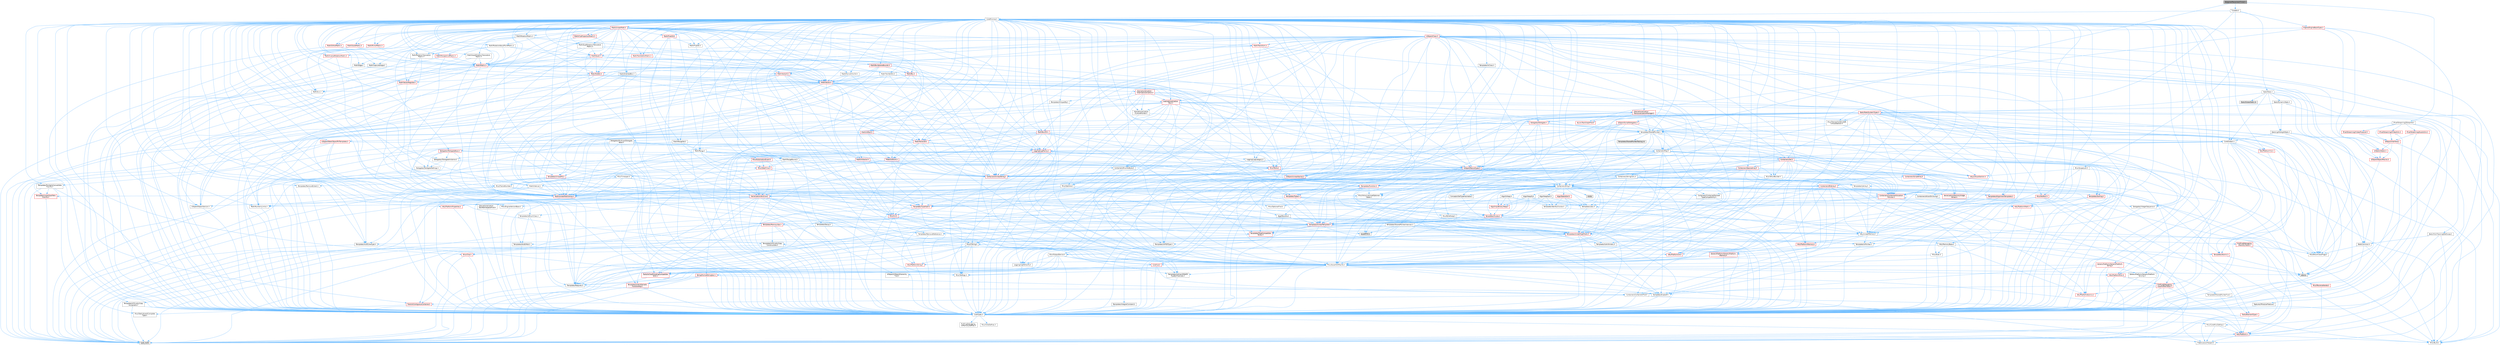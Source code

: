 digraph "StreamerReconnectTimer.h"
{
 // INTERACTIVE_SVG=YES
 // LATEX_PDF_SIZE
  bgcolor="transparent";
  edge [fontname=Helvetica,fontsize=10,labelfontname=Helvetica,labelfontsize=10];
  node [fontname=Helvetica,fontsize=10,shape=box,height=0.2,width=0.4];
  Node1 [id="Node000001",label="StreamerReconnectTimer.h",height=0.2,width=0.4,color="gray40", fillcolor="grey60", style="filled", fontcolor="black",tooltip=" "];
  Node1 -> Node2 [id="edge1_Node000001_Node000002",color="steelblue1",style="solid",tooltip=" "];
  Node2 [id="Node000002",label="Templates/SharedPointer.h",height=0.2,width=0.4,color="grey40", fillcolor="white", style="filled",URL="$d2/d17/SharedPointer_8h.html",tooltip=" "];
  Node2 -> Node3 [id="edge2_Node000002_Node000003",color="steelblue1",style="solid",tooltip=" "];
  Node3 [id="Node000003",label="CoreTypes.h",height=0.2,width=0.4,color="grey40", fillcolor="white", style="filled",URL="$dc/dec/CoreTypes_8h.html",tooltip=" "];
  Node3 -> Node4 [id="edge3_Node000003_Node000004",color="steelblue1",style="solid",tooltip=" "];
  Node4 [id="Node000004",label="HAL/Platform.h",height=0.2,width=0.4,color="red", fillcolor="#FFF0F0", style="filled",URL="$d9/dd0/Platform_8h.html",tooltip=" "];
  Node4 -> Node5 [id="edge4_Node000004_Node000005",color="steelblue1",style="solid",tooltip=" "];
  Node5 [id="Node000005",label="Misc/Build.h",height=0.2,width=0.4,color="grey40", fillcolor="white", style="filled",URL="$d3/dbb/Build_8h.html",tooltip=" "];
  Node4 -> Node7 [id="edge5_Node000004_Node000007",color="steelblue1",style="solid",tooltip=" "];
  Node7 [id="Node000007",label="type_traits",height=0.2,width=0.4,color="grey60", fillcolor="#E0E0E0", style="filled",tooltip=" "];
  Node4 -> Node8 [id="edge6_Node000004_Node000008",color="steelblue1",style="solid",tooltip=" "];
  Node8 [id="Node000008",label="PreprocessorHelpers.h",height=0.2,width=0.4,color="grey40", fillcolor="white", style="filled",URL="$db/ddb/PreprocessorHelpers_8h.html",tooltip=" "];
  Node3 -> Node14 [id="edge7_Node000003_Node000014",color="steelblue1",style="solid",tooltip=" "];
  Node14 [id="Node000014",label="ProfilingDebugging\l/UMemoryDefines.h",height=0.2,width=0.4,color="grey40", fillcolor="white", style="filled",URL="$d2/da2/UMemoryDefines_8h.html",tooltip=" "];
  Node3 -> Node15 [id="edge8_Node000003_Node000015",color="steelblue1",style="solid",tooltip=" "];
  Node15 [id="Node000015",label="Misc/CoreMiscDefines.h",height=0.2,width=0.4,color="grey40", fillcolor="white", style="filled",URL="$da/d38/CoreMiscDefines_8h.html",tooltip=" "];
  Node15 -> Node4 [id="edge9_Node000015_Node000004",color="steelblue1",style="solid",tooltip=" "];
  Node15 -> Node8 [id="edge10_Node000015_Node000008",color="steelblue1",style="solid",tooltip=" "];
  Node3 -> Node16 [id="edge11_Node000003_Node000016",color="steelblue1",style="solid",tooltip=" "];
  Node16 [id="Node000016",label="Misc/CoreDefines.h",height=0.2,width=0.4,color="grey40", fillcolor="white", style="filled",URL="$d3/dd2/CoreDefines_8h.html",tooltip=" "];
  Node2 -> Node17 [id="edge12_Node000002_Node000017",color="steelblue1",style="solid",tooltip=" "];
  Node17 [id="Node000017",label="Misc/IntrusiveUnsetOptional\lState.h",height=0.2,width=0.4,color="grey40", fillcolor="white", style="filled",URL="$d2/d0a/IntrusiveUnsetOptionalState_8h.html",tooltip=" "];
  Node17 -> Node18 [id="edge13_Node000017_Node000018",color="steelblue1",style="solid",tooltip=" "];
  Node18 [id="Node000018",label="Misc/OptionalFwd.h",height=0.2,width=0.4,color="grey40", fillcolor="white", style="filled",URL="$dc/d50/OptionalFwd_8h.html",tooltip=" "];
  Node2 -> Node19 [id="edge14_Node000002_Node000019",color="steelblue1",style="solid",tooltip=" "];
  Node19 [id="Node000019",label="Templates/PointerIsConvertible\lFromTo.h",height=0.2,width=0.4,color="grey40", fillcolor="white", style="filled",URL="$d6/d65/PointerIsConvertibleFromTo_8h.html",tooltip=" "];
  Node19 -> Node3 [id="edge15_Node000019_Node000003",color="steelblue1",style="solid",tooltip=" "];
  Node19 -> Node20 [id="edge16_Node000019_Node000020",color="steelblue1",style="solid",tooltip=" "];
  Node20 [id="Node000020",label="Misc/StaticAssertComplete\lType.h",height=0.2,width=0.4,color="grey40", fillcolor="white", style="filled",URL="$d5/d4e/StaticAssertCompleteType_8h.html",tooltip=" "];
  Node19 -> Node21 [id="edge17_Node000019_Node000021",color="steelblue1",style="solid",tooltip=" "];
  Node21 [id="Node000021",label="Templates/LosesQualifiers\lFromTo.h",height=0.2,width=0.4,color="red", fillcolor="#FFF0F0", style="filled",URL="$d2/db3/LosesQualifiersFromTo_8h.html",tooltip=" "];
  Node21 -> Node7 [id="edge18_Node000021_Node000007",color="steelblue1",style="solid",tooltip=" "];
  Node19 -> Node7 [id="edge19_Node000019_Node000007",color="steelblue1",style="solid",tooltip=" "];
  Node2 -> Node23 [id="edge20_Node000002_Node000023",color="steelblue1",style="solid",tooltip=" "];
  Node23 [id="Node000023",label="Misc/AssertionMacros.h",height=0.2,width=0.4,color="grey40", fillcolor="white", style="filled",URL="$d0/dfa/AssertionMacros_8h.html",tooltip=" "];
  Node23 -> Node3 [id="edge21_Node000023_Node000003",color="steelblue1",style="solid",tooltip=" "];
  Node23 -> Node4 [id="edge22_Node000023_Node000004",color="steelblue1",style="solid",tooltip=" "];
  Node23 -> Node24 [id="edge23_Node000023_Node000024",color="steelblue1",style="solid",tooltip=" "];
  Node24 [id="Node000024",label="HAL/PlatformMisc.h",height=0.2,width=0.4,color="red", fillcolor="#FFF0F0", style="filled",URL="$d0/df5/PlatformMisc_8h.html",tooltip=" "];
  Node24 -> Node3 [id="edge24_Node000024_Node000003",color="steelblue1",style="solid",tooltip=" "];
  Node24 -> Node51 [id="edge25_Node000024_Node000051",color="steelblue1",style="solid",tooltip=" "];
  Node51 [id="Node000051",label="ProfilingDebugging\l/CpuProfilerTrace.h",height=0.2,width=0.4,color="red", fillcolor="#FFF0F0", style="filled",URL="$da/dcb/CpuProfilerTrace_8h.html",tooltip=" "];
  Node51 -> Node3 [id="edge26_Node000051_Node000003",color="steelblue1",style="solid",tooltip=" "];
  Node51 -> Node31 [id="edge27_Node000051_Node000031",color="steelblue1",style="solid",tooltip=" "];
  Node31 [id="Node000031",label="Containers/ContainersFwd.h",height=0.2,width=0.4,color="grey40", fillcolor="white", style="filled",URL="$d4/d0a/ContainersFwd_8h.html",tooltip=" "];
  Node31 -> Node4 [id="edge28_Node000031_Node000004",color="steelblue1",style="solid",tooltip=" "];
  Node31 -> Node3 [id="edge29_Node000031_Node000003",color="steelblue1",style="solid",tooltip=" "];
  Node31 -> Node29 [id="edge30_Node000031_Node000029",color="steelblue1",style="solid",tooltip=" "];
  Node29 [id="Node000029",label="Traits/IsContiguousContainer.h",height=0.2,width=0.4,color="red", fillcolor="#FFF0F0", style="filled",URL="$d5/d3c/IsContiguousContainer_8h.html",tooltip=" "];
  Node29 -> Node3 [id="edge31_Node000029_Node000003",color="steelblue1",style="solid",tooltip=" "];
  Node29 -> Node20 [id="edge32_Node000029_Node000020",color="steelblue1",style="solid",tooltip=" "];
  Node51 -> Node52 [id="edge33_Node000051_Node000052",color="steelblue1",style="solid",tooltip=" "];
  Node52 [id="Node000052",label="HAL/PlatformAtomics.h",height=0.2,width=0.4,color="red", fillcolor="#FFF0F0", style="filled",URL="$d3/d36/PlatformAtomics_8h.html",tooltip=" "];
  Node52 -> Node3 [id="edge34_Node000052_Node000003",color="steelblue1",style="solid",tooltip=" "];
  Node51 -> Node8 [id="edge35_Node000051_Node000008",color="steelblue1",style="solid",tooltip=" "];
  Node51 -> Node5 [id="edge36_Node000051_Node000005",color="steelblue1",style="solid",tooltip=" "];
  Node23 -> Node8 [id="edge37_Node000023_Node000008",color="steelblue1",style="solid",tooltip=" "];
  Node23 -> Node59 [id="edge38_Node000023_Node000059",color="steelblue1",style="solid",tooltip=" "];
  Node59 [id="Node000059",label="Templates/EnableIf.h",height=0.2,width=0.4,color="grey40", fillcolor="white", style="filled",URL="$d7/d60/EnableIf_8h.html",tooltip=" "];
  Node59 -> Node3 [id="edge39_Node000059_Node000003",color="steelblue1",style="solid",tooltip=" "];
  Node23 -> Node60 [id="edge40_Node000023_Node000060",color="steelblue1",style="solid",tooltip=" "];
  Node60 [id="Node000060",label="Templates/IsArrayOrRefOf\lTypeByPredicate.h",height=0.2,width=0.4,color="grey40", fillcolor="white", style="filled",URL="$d6/da1/IsArrayOrRefOfTypeByPredicate_8h.html",tooltip=" "];
  Node60 -> Node3 [id="edge41_Node000060_Node000003",color="steelblue1",style="solid",tooltip=" "];
  Node23 -> Node61 [id="edge42_Node000023_Node000061",color="steelblue1",style="solid",tooltip=" "];
  Node61 [id="Node000061",label="Templates/IsValidVariadic\lFunctionArg.h",height=0.2,width=0.4,color="red", fillcolor="#FFF0F0", style="filled",URL="$d0/dc8/IsValidVariadicFunctionArg_8h.html",tooltip=" "];
  Node61 -> Node3 [id="edge43_Node000061_Node000003",color="steelblue1",style="solid",tooltip=" "];
  Node61 -> Node7 [id="edge44_Node000061_Node000007",color="steelblue1",style="solid",tooltip=" "];
  Node23 -> Node63 [id="edge45_Node000023_Node000063",color="steelblue1",style="solid",tooltip=" "];
  Node63 [id="Node000063",label="Traits/IsCharEncodingCompatible\lWith.h",height=0.2,width=0.4,color="red", fillcolor="#FFF0F0", style="filled",URL="$df/dd1/IsCharEncodingCompatibleWith_8h.html",tooltip=" "];
  Node63 -> Node7 [id="edge46_Node000063_Node000007",color="steelblue1",style="solid",tooltip=" "];
  Node23 -> Node65 [id="edge47_Node000023_Node000065",color="steelblue1",style="solid",tooltip=" "];
  Node65 [id="Node000065",label="Misc/VarArgs.h",height=0.2,width=0.4,color="grey40", fillcolor="white", style="filled",URL="$d5/d6f/VarArgs_8h.html",tooltip=" "];
  Node65 -> Node3 [id="edge48_Node000065_Node000003",color="steelblue1",style="solid",tooltip=" "];
  Node23 -> Node66 [id="edge49_Node000023_Node000066",color="steelblue1",style="solid",tooltip=" "];
  Node66 [id="Node000066",label="String/FormatStringSan.h",height=0.2,width=0.4,color="red", fillcolor="#FFF0F0", style="filled",URL="$d3/d8b/FormatStringSan_8h.html",tooltip=" "];
  Node66 -> Node7 [id="edge50_Node000066_Node000007",color="steelblue1",style="solid",tooltip=" "];
  Node66 -> Node3 [id="edge51_Node000066_Node000003",color="steelblue1",style="solid",tooltip=" "];
  Node66 -> Node67 [id="edge52_Node000066_Node000067",color="steelblue1",style="solid",tooltip=" "];
  Node67 [id="Node000067",label="Templates/Requires.h",height=0.2,width=0.4,color="grey40", fillcolor="white", style="filled",URL="$dc/d96/Requires_8h.html",tooltip=" "];
  Node67 -> Node59 [id="edge53_Node000067_Node000059",color="steelblue1",style="solid",tooltip=" "];
  Node67 -> Node7 [id="edge54_Node000067_Node000007",color="steelblue1",style="solid",tooltip=" "];
  Node66 -> Node61 [id="edge55_Node000066_Node000061",color="steelblue1",style="solid",tooltip=" "];
  Node66 -> Node31 [id="edge56_Node000066_Node000031",color="steelblue1",style="solid",tooltip=" "];
  Node23 -> Node72 [id="edge57_Node000023_Node000072",color="steelblue1",style="solid",tooltip=" "];
  Node72 [id="Node000072",label="atomic",height=0.2,width=0.4,color="grey60", fillcolor="#E0E0E0", style="filled",tooltip=" "];
  Node2 -> Node73 [id="edge58_Node000002_Node000073",color="steelblue1",style="solid",tooltip=" "];
  Node73 [id="Node000073",label="HAL/UnrealMemory.h",height=0.2,width=0.4,color="grey40", fillcolor="white", style="filled",URL="$d9/d96/UnrealMemory_8h.html",tooltip=" "];
  Node73 -> Node3 [id="edge59_Node000073_Node000003",color="steelblue1",style="solid",tooltip=" "];
  Node73 -> Node74 [id="edge60_Node000073_Node000074",color="steelblue1",style="solid",tooltip=" "];
  Node74 [id="Node000074",label="GenericPlatform/GenericPlatform\lMemory.h",height=0.2,width=0.4,color="red", fillcolor="#FFF0F0", style="filled",URL="$dd/d22/GenericPlatformMemory_8h.html",tooltip=" "];
  Node74 -> Node30 [id="edge61_Node000074_Node000030",color="steelblue1",style="solid",tooltip=" "];
  Node30 [id="Node000030",label="CoreFwd.h",height=0.2,width=0.4,color="red", fillcolor="#FFF0F0", style="filled",URL="$d1/d1e/CoreFwd_8h.html",tooltip=" "];
  Node30 -> Node3 [id="edge62_Node000030_Node000003",color="steelblue1",style="solid",tooltip=" "];
  Node30 -> Node31 [id="edge63_Node000030_Node000031",color="steelblue1",style="solid",tooltip=" "];
  Node30 -> Node33 [id="edge64_Node000030_Node000033",color="steelblue1",style="solid",tooltip=" "];
  Node33 [id="Node000033",label="UObject/UObjectHierarchy\lFwd.h",height=0.2,width=0.4,color="grey40", fillcolor="white", style="filled",URL="$d3/d13/UObjectHierarchyFwd_8h.html",tooltip=" "];
  Node74 -> Node3 [id="edge65_Node000074_Node000003",color="steelblue1",style="solid",tooltip=" "];
  Node74 -> Node75 [id="edge66_Node000074_Node000075",color="steelblue1",style="solid",tooltip=" "];
  Node75 [id="Node000075",label="HAL/PlatformString.h",height=0.2,width=0.4,color="red", fillcolor="#FFF0F0", style="filled",URL="$db/db5/PlatformString_8h.html",tooltip=" "];
  Node75 -> Node3 [id="edge67_Node000075_Node000003",color="steelblue1",style="solid",tooltip=" "];
  Node73 -> Node77 [id="edge68_Node000073_Node000077",color="steelblue1",style="solid",tooltip=" "];
  Node77 [id="Node000077",label="HAL/MemoryBase.h",height=0.2,width=0.4,color="grey40", fillcolor="white", style="filled",URL="$d6/d9f/MemoryBase_8h.html",tooltip=" "];
  Node77 -> Node3 [id="edge69_Node000077_Node000003",color="steelblue1",style="solid",tooltip=" "];
  Node77 -> Node52 [id="edge70_Node000077_Node000052",color="steelblue1",style="solid",tooltip=" "];
  Node77 -> Node35 [id="edge71_Node000077_Node000035",color="steelblue1",style="solid",tooltip=" "];
  Node35 [id="Node000035",label="HAL/PlatformCrt.h",height=0.2,width=0.4,color="red", fillcolor="#FFF0F0", style="filled",URL="$d8/d75/PlatformCrt_8h.html",tooltip=" "];
  Node77 -> Node78 [id="edge72_Node000077_Node000078",color="steelblue1",style="solid",tooltip=" "];
  Node78 [id="Node000078",label="Misc/Exec.h",height=0.2,width=0.4,color="grey40", fillcolor="white", style="filled",URL="$de/ddb/Exec_8h.html",tooltip=" "];
  Node78 -> Node3 [id="edge73_Node000078_Node000003",color="steelblue1",style="solid",tooltip=" "];
  Node78 -> Node23 [id="edge74_Node000078_Node000023",color="steelblue1",style="solid",tooltip=" "];
  Node77 -> Node79 [id="edge75_Node000077_Node000079",color="steelblue1",style="solid",tooltip=" "];
  Node79 [id="Node000079",label="Misc/OutputDevice.h",height=0.2,width=0.4,color="grey40", fillcolor="white", style="filled",URL="$d7/d32/OutputDevice_8h.html",tooltip=" "];
  Node79 -> Node30 [id="edge76_Node000079_Node000030",color="steelblue1",style="solid",tooltip=" "];
  Node79 -> Node3 [id="edge77_Node000079_Node000003",color="steelblue1",style="solid",tooltip=" "];
  Node79 -> Node80 [id="edge78_Node000079_Node000080",color="steelblue1",style="solid",tooltip=" "];
  Node80 [id="Node000080",label="Logging/LogVerbosity.h",height=0.2,width=0.4,color="grey40", fillcolor="white", style="filled",URL="$d2/d8f/LogVerbosity_8h.html",tooltip=" "];
  Node80 -> Node3 [id="edge79_Node000080_Node000003",color="steelblue1",style="solid",tooltip=" "];
  Node79 -> Node65 [id="edge80_Node000079_Node000065",color="steelblue1",style="solid",tooltip=" "];
  Node79 -> Node60 [id="edge81_Node000079_Node000060",color="steelblue1",style="solid",tooltip=" "];
  Node79 -> Node61 [id="edge82_Node000079_Node000061",color="steelblue1",style="solid",tooltip=" "];
  Node79 -> Node63 [id="edge83_Node000079_Node000063",color="steelblue1",style="solid",tooltip=" "];
  Node77 -> Node81 [id="edge84_Node000077_Node000081",color="steelblue1",style="solid",tooltip=" "];
  Node81 [id="Node000081",label="Templates/Atomic.h",height=0.2,width=0.4,color="red", fillcolor="#FFF0F0", style="filled",URL="$d3/d91/Atomic_8h.html",tooltip=" "];
  Node81 -> Node72 [id="edge85_Node000081_Node000072",color="steelblue1",style="solid",tooltip=" "];
  Node73 -> Node90 [id="edge86_Node000073_Node000090",color="steelblue1",style="solid",tooltip=" "];
  Node90 [id="Node000090",label="HAL/PlatformMemory.h",height=0.2,width=0.4,color="red", fillcolor="#FFF0F0", style="filled",URL="$de/d68/PlatformMemory_8h.html",tooltip=" "];
  Node90 -> Node3 [id="edge87_Node000090_Node000003",color="steelblue1",style="solid",tooltip=" "];
  Node90 -> Node74 [id="edge88_Node000090_Node000074",color="steelblue1",style="solid",tooltip=" "];
  Node73 -> Node92 [id="edge89_Node000073_Node000092",color="steelblue1",style="solid",tooltip=" "];
  Node92 [id="Node000092",label="ProfilingDebugging\l/MemoryTrace.h",height=0.2,width=0.4,color="red", fillcolor="#FFF0F0", style="filled",URL="$da/dd7/MemoryTrace_8h.html",tooltip=" "];
  Node92 -> Node4 [id="edge90_Node000092_Node000004",color="steelblue1",style="solid",tooltip=" "];
  Node92 -> Node47 [id="edge91_Node000092_Node000047",color="steelblue1",style="solid",tooltip=" "];
  Node47 [id="Node000047",label="Misc/EnumClassFlags.h",height=0.2,width=0.4,color="grey40", fillcolor="white", style="filled",URL="$d8/de7/EnumClassFlags_8h.html",tooltip=" "];
  Node73 -> Node93 [id="edge92_Node000073_Node000093",color="steelblue1",style="solid",tooltip=" "];
  Node93 [id="Node000093",label="Templates/IsPointer.h",height=0.2,width=0.4,color="grey40", fillcolor="white", style="filled",URL="$d7/d05/IsPointer_8h.html",tooltip=" "];
  Node93 -> Node3 [id="edge93_Node000093_Node000003",color="steelblue1",style="solid",tooltip=" "];
  Node2 -> Node94 [id="edge94_Node000002_Node000094",color="steelblue1",style="solid",tooltip=" "];
  Node94 [id="Node000094",label="Containers/Array.h",height=0.2,width=0.4,color="grey40", fillcolor="white", style="filled",URL="$df/dd0/Array_8h.html",tooltip=" "];
  Node94 -> Node3 [id="edge95_Node000094_Node000003",color="steelblue1",style="solid",tooltip=" "];
  Node94 -> Node23 [id="edge96_Node000094_Node000023",color="steelblue1",style="solid",tooltip=" "];
  Node94 -> Node17 [id="edge97_Node000094_Node000017",color="steelblue1",style="solid",tooltip=" "];
  Node94 -> Node95 [id="edge98_Node000094_Node000095",color="steelblue1",style="solid",tooltip=" "];
  Node95 [id="Node000095",label="Misc/ReverseIterate.h",height=0.2,width=0.4,color="red", fillcolor="#FFF0F0", style="filled",URL="$db/de3/ReverseIterate_8h.html",tooltip=" "];
  Node95 -> Node4 [id="edge99_Node000095_Node000004",color="steelblue1",style="solid",tooltip=" "];
  Node94 -> Node73 [id="edge100_Node000094_Node000073",color="steelblue1",style="solid",tooltip=" "];
  Node94 -> Node97 [id="edge101_Node000094_Node000097",color="steelblue1",style="solid",tooltip=" "];
  Node97 [id="Node000097",label="Templates/UnrealTypeTraits.h",height=0.2,width=0.4,color="red", fillcolor="#FFF0F0", style="filled",URL="$d2/d2d/UnrealTypeTraits_8h.html",tooltip=" "];
  Node97 -> Node3 [id="edge102_Node000097_Node000003",color="steelblue1",style="solid",tooltip=" "];
  Node97 -> Node93 [id="edge103_Node000097_Node000093",color="steelblue1",style="solid",tooltip=" "];
  Node97 -> Node23 [id="edge104_Node000097_Node000023",color="steelblue1",style="solid",tooltip=" "];
  Node97 -> Node86 [id="edge105_Node000097_Node000086",color="steelblue1",style="solid",tooltip=" "];
  Node86 [id="Node000086",label="Templates/AndOrNot.h",height=0.2,width=0.4,color="grey40", fillcolor="white", style="filled",URL="$db/d0a/AndOrNot_8h.html",tooltip=" "];
  Node86 -> Node3 [id="edge106_Node000086_Node000003",color="steelblue1",style="solid",tooltip=" "];
  Node97 -> Node59 [id="edge107_Node000097_Node000059",color="steelblue1",style="solid",tooltip=" "];
  Node97 -> Node98 [id="edge108_Node000097_Node000098",color="steelblue1",style="solid",tooltip=" "];
  Node98 [id="Node000098",label="Templates/IsArithmetic.h",height=0.2,width=0.4,color="grey40", fillcolor="white", style="filled",URL="$d2/d5d/IsArithmetic_8h.html",tooltip=" "];
  Node98 -> Node3 [id="edge109_Node000098_Node000003",color="steelblue1",style="solid",tooltip=" "];
  Node97 -> Node100 [id="edge110_Node000097_Node000100",color="steelblue1",style="solid",tooltip=" "];
  Node100 [id="Node000100",label="Templates/IsPODType.h",height=0.2,width=0.4,color="grey40", fillcolor="white", style="filled",URL="$d7/db1/IsPODType_8h.html",tooltip=" "];
  Node100 -> Node3 [id="edge111_Node000100_Node000003",color="steelblue1",style="solid",tooltip=" "];
  Node97 -> Node101 [id="edge112_Node000097_Node000101",color="steelblue1",style="solid",tooltip=" "];
  Node101 [id="Node000101",label="Templates/IsUECoreType.h",height=0.2,width=0.4,color="grey40", fillcolor="white", style="filled",URL="$d1/db8/IsUECoreType_8h.html",tooltip=" "];
  Node101 -> Node3 [id="edge113_Node000101_Node000003",color="steelblue1",style="solid",tooltip=" "];
  Node101 -> Node7 [id="edge114_Node000101_Node000007",color="steelblue1",style="solid",tooltip=" "];
  Node97 -> Node87 [id="edge115_Node000097_Node000087",color="steelblue1",style="solid",tooltip=" "];
  Node87 [id="Node000087",label="Templates/IsTriviallyCopy\lConstructible.h",height=0.2,width=0.4,color="grey40", fillcolor="white", style="filled",URL="$d3/d78/IsTriviallyCopyConstructible_8h.html",tooltip=" "];
  Node87 -> Node3 [id="edge116_Node000087_Node000003",color="steelblue1",style="solid",tooltip=" "];
  Node87 -> Node7 [id="edge117_Node000087_Node000007",color="steelblue1",style="solid",tooltip=" "];
  Node94 -> Node102 [id="edge118_Node000094_Node000102",color="steelblue1",style="solid",tooltip=" "];
  Node102 [id="Node000102",label="Templates/UnrealTemplate.h",height=0.2,width=0.4,color="red", fillcolor="#FFF0F0", style="filled",URL="$d4/d24/UnrealTemplate_8h.html",tooltip=" "];
  Node102 -> Node3 [id="edge119_Node000102_Node000003",color="steelblue1",style="solid",tooltip=" "];
  Node102 -> Node93 [id="edge120_Node000102_Node000093",color="steelblue1",style="solid",tooltip=" "];
  Node102 -> Node73 [id="edge121_Node000102_Node000073",color="steelblue1",style="solid",tooltip=" "];
  Node102 -> Node97 [id="edge122_Node000102_Node000097",color="steelblue1",style="solid",tooltip=" "];
  Node102 -> Node104 [id="edge123_Node000102_Node000104",color="steelblue1",style="solid",tooltip=" "];
  Node104 [id="Node000104",label="Templates/RemoveReference.h",height=0.2,width=0.4,color="grey40", fillcolor="white", style="filled",URL="$da/dbe/RemoveReference_8h.html",tooltip=" "];
  Node104 -> Node3 [id="edge124_Node000104_Node000003",color="steelblue1",style="solid",tooltip=" "];
  Node102 -> Node67 [id="edge125_Node000102_Node000067",color="steelblue1",style="solid",tooltip=" "];
  Node102 -> Node105 [id="edge126_Node000102_Node000105",color="steelblue1",style="solid",tooltip=" "];
  Node105 [id="Node000105",label="Templates/TypeCompatible\lBytes.h",height=0.2,width=0.4,color="red", fillcolor="#FFF0F0", style="filled",URL="$df/d0a/TypeCompatibleBytes_8h.html",tooltip=" "];
  Node105 -> Node3 [id="edge127_Node000105_Node000003",color="steelblue1",style="solid",tooltip=" "];
  Node105 -> Node7 [id="edge128_Node000105_Node000007",color="steelblue1",style="solid",tooltip=" "];
  Node102 -> Node29 [id="edge129_Node000102_Node000029",color="steelblue1",style="solid",tooltip=" "];
  Node102 -> Node7 [id="edge130_Node000102_Node000007",color="steelblue1",style="solid",tooltip=" "];
  Node94 -> Node107 [id="edge131_Node000094_Node000107",color="steelblue1",style="solid",tooltip=" "];
  Node107 [id="Node000107",label="Containers/AllowShrinking.h",height=0.2,width=0.4,color="grey40", fillcolor="white", style="filled",URL="$d7/d1a/AllowShrinking_8h.html",tooltip=" "];
  Node107 -> Node3 [id="edge132_Node000107_Node000003",color="steelblue1",style="solid",tooltip=" "];
  Node94 -> Node108 [id="edge133_Node000094_Node000108",color="steelblue1",style="solid",tooltip=" "];
  Node108 [id="Node000108",label="Containers/ContainerAllocation\lPolicies.h",height=0.2,width=0.4,color="red", fillcolor="#FFF0F0", style="filled",URL="$d7/dff/ContainerAllocationPolicies_8h.html",tooltip=" "];
  Node108 -> Node3 [id="edge134_Node000108_Node000003",color="steelblue1",style="solid",tooltip=" "];
  Node108 -> Node108 [id="edge135_Node000108_Node000108",color="steelblue1",style="solid",tooltip=" "];
  Node108 -> Node110 [id="edge136_Node000108_Node000110",color="steelblue1",style="solid",tooltip=" "];
  Node110 [id="Node000110",label="HAL/PlatformMath.h",height=0.2,width=0.4,color="red", fillcolor="#FFF0F0", style="filled",URL="$dc/d53/PlatformMath_8h.html",tooltip=" "];
  Node110 -> Node3 [id="edge137_Node000110_Node000003",color="steelblue1",style="solid",tooltip=" "];
  Node108 -> Node73 [id="edge138_Node000108_Node000073",color="steelblue1",style="solid",tooltip=" "];
  Node108 -> Node45 [id="edge139_Node000108_Node000045",color="steelblue1",style="solid",tooltip=" "];
  Node45 [id="Node000045",label="Math/NumericLimits.h",height=0.2,width=0.4,color="grey40", fillcolor="white", style="filled",URL="$df/d1b/NumericLimits_8h.html",tooltip=" "];
  Node45 -> Node3 [id="edge140_Node000045_Node000003",color="steelblue1",style="solid",tooltip=" "];
  Node108 -> Node23 [id="edge141_Node000108_Node000023",color="steelblue1",style="solid",tooltip=" "];
  Node108 -> Node119 [id="edge142_Node000108_Node000119",color="steelblue1",style="solid",tooltip=" "];
  Node119 [id="Node000119",label="Templates/MemoryOps.h",height=0.2,width=0.4,color="red", fillcolor="#FFF0F0", style="filled",URL="$db/dea/MemoryOps_8h.html",tooltip=" "];
  Node119 -> Node3 [id="edge143_Node000119_Node000003",color="steelblue1",style="solid",tooltip=" "];
  Node119 -> Node73 [id="edge144_Node000119_Node000073",color="steelblue1",style="solid",tooltip=" "];
  Node119 -> Node88 [id="edge145_Node000119_Node000088",color="steelblue1",style="solid",tooltip=" "];
  Node88 [id="Node000088",label="Templates/IsTriviallyCopy\lAssignable.h",height=0.2,width=0.4,color="grey40", fillcolor="white", style="filled",URL="$d2/df2/IsTriviallyCopyAssignable_8h.html",tooltip=" "];
  Node88 -> Node3 [id="edge146_Node000088_Node000003",color="steelblue1",style="solid",tooltip=" "];
  Node88 -> Node7 [id="edge147_Node000088_Node000007",color="steelblue1",style="solid",tooltip=" "];
  Node119 -> Node87 [id="edge148_Node000119_Node000087",color="steelblue1",style="solid",tooltip=" "];
  Node119 -> Node67 [id="edge149_Node000119_Node000067",color="steelblue1",style="solid",tooltip=" "];
  Node119 -> Node97 [id="edge150_Node000119_Node000097",color="steelblue1",style="solid",tooltip=" "];
  Node119 -> Node7 [id="edge151_Node000119_Node000007",color="steelblue1",style="solid",tooltip=" "];
  Node108 -> Node105 [id="edge152_Node000108_Node000105",color="steelblue1",style="solid",tooltip=" "];
  Node108 -> Node7 [id="edge153_Node000108_Node000007",color="steelblue1",style="solid",tooltip=" "];
  Node94 -> Node120 [id="edge154_Node000094_Node000120",color="steelblue1",style="solid",tooltip=" "];
  Node120 [id="Node000120",label="Containers/ContainerElement\lTypeCompatibility.h",height=0.2,width=0.4,color="grey40", fillcolor="white", style="filled",URL="$df/ddf/ContainerElementTypeCompatibility_8h.html",tooltip=" "];
  Node120 -> Node3 [id="edge155_Node000120_Node000003",color="steelblue1",style="solid",tooltip=" "];
  Node120 -> Node97 [id="edge156_Node000120_Node000097",color="steelblue1",style="solid",tooltip=" "];
  Node94 -> Node121 [id="edge157_Node000094_Node000121",color="steelblue1",style="solid",tooltip=" "];
  Node121 [id="Node000121",label="Serialization/Archive.h",height=0.2,width=0.4,color="red", fillcolor="#FFF0F0", style="filled",URL="$d7/d3b/Archive_8h.html",tooltip=" "];
  Node121 -> Node30 [id="edge158_Node000121_Node000030",color="steelblue1",style="solid",tooltip=" "];
  Node121 -> Node3 [id="edge159_Node000121_Node000003",color="steelblue1",style="solid",tooltip=" "];
  Node121 -> Node122 [id="edge160_Node000121_Node000122",color="steelblue1",style="solid",tooltip=" "];
  Node122 [id="Node000122",label="HAL/PlatformProperties.h",height=0.2,width=0.4,color="red", fillcolor="#FFF0F0", style="filled",URL="$d9/db0/PlatformProperties_8h.html",tooltip=" "];
  Node122 -> Node3 [id="edge161_Node000122_Node000003",color="steelblue1",style="solid",tooltip=" "];
  Node121 -> Node125 [id="edge162_Node000121_Node000125",color="steelblue1",style="solid",tooltip=" "];
  Node125 [id="Node000125",label="Internationalization\l/TextNamespaceFwd.h",height=0.2,width=0.4,color="grey40", fillcolor="white", style="filled",URL="$d8/d97/TextNamespaceFwd_8h.html",tooltip=" "];
  Node125 -> Node3 [id="edge163_Node000125_Node000003",color="steelblue1",style="solid",tooltip=" "];
  Node121 -> Node23 [id="edge164_Node000121_Node000023",color="steelblue1",style="solid",tooltip=" "];
  Node121 -> Node5 [id="edge165_Node000121_Node000005",color="steelblue1",style="solid",tooltip=" "];
  Node121 -> Node126 [id="edge166_Node000121_Node000126",color="steelblue1",style="solid",tooltip=" "];
  Node126 [id="Node000126",label="Misc/EngineVersionBase.h",height=0.2,width=0.4,color="grey40", fillcolor="white", style="filled",URL="$d5/d2b/EngineVersionBase_8h.html",tooltip=" "];
  Node126 -> Node3 [id="edge167_Node000126_Node000003",color="steelblue1",style="solid",tooltip=" "];
  Node121 -> Node65 [id="edge168_Node000121_Node000065",color="steelblue1",style="solid",tooltip=" "];
  Node121 -> Node59 [id="edge169_Node000121_Node000059",color="steelblue1",style="solid",tooltip=" "];
  Node121 -> Node60 [id="edge170_Node000121_Node000060",color="steelblue1",style="solid",tooltip=" "];
  Node121 -> Node129 [id="edge171_Node000121_Node000129",color="steelblue1",style="solid",tooltip=" "];
  Node129 [id="Node000129",label="Templates/IsEnumClass.h",height=0.2,width=0.4,color="grey40", fillcolor="white", style="filled",URL="$d7/d15/IsEnumClass_8h.html",tooltip=" "];
  Node129 -> Node3 [id="edge172_Node000129_Node000003",color="steelblue1",style="solid",tooltip=" "];
  Node129 -> Node86 [id="edge173_Node000129_Node000086",color="steelblue1",style="solid",tooltip=" "];
  Node121 -> Node61 [id="edge174_Node000121_Node000061",color="steelblue1",style="solid",tooltip=" "];
  Node121 -> Node102 [id="edge175_Node000121_Node000102",color="steelblue1",style="solid",tooltip=" "];
  Node121 -> Node63 [id="edge176_Node000121_Node000063",color="steelblue1",style="solid",tooltip=" "];
  Node121 -> Node130 [id="edge177_Node000121_Node000130",color="steelblue1",style="solid",tooltip=" "];
  Node130 [id="Node000130",label="UObject/ObjectVersion.h",height=0.2,width=0.4,color="grey40", fillcolor="white", style="filled",URL="$da/d63/ObjectVersion_8h.html",tooltip=" "];
  Node130 -> Node3 [id="edge178_Node000130_Node000003",color="steelblue1",style="solid",tooltip=" "];
  Node94 -> Node131 [id="edge179_Node000094_Node000131",color="steelblue1",style="solid",tooltip=" "];
  Node131 [id="Node000131",label="Serialization/MemoryImage\lWriter.h",height=0.2,width=0.4,color="red", fillcolor="#FFF0F0", style="filled",URL="$d0/d08/MemoryImageWriter_8h.html",tooltip=" "];
  Node131 -> Node3 [id="edge180_Node000131_Node000003",color="steelblue1",style="solid",tooltip=" "];
  Node94 -> Node145 [id="edge181_Node000094_Node000145",color="steelblue1",style="solid",tooltip=" "];
  Node145 [id="Node000145",label="Algo/Heapify.h",height=0.2,width=0.4,color="grey40", fillcolor="white", style="filled",URL="$d0/d2a/Heapify_8h.html",tooltip=" "];
  Node145 -> Node146 [id="edge182_Node000145_Node000146",color="steelblue1",style="solid",tooltip=" "];
  Node146 [id="Node000146",label="Algo/Impl/BinaryHeap.h",height=0.2,width=0.4,color="red", fillcolor="#FFF0F0", style="filled",URL="$d7/da3/Algo_2Impl_2BinaryHeap_8h.html",tooltip=" "];
  Node146 -> Node147 [id="edge183_Node000146_Node000147",color="steelblue1",style="solid",tooltip=" "];
  Node147 [id="Node000147",label="Templates/Invoke.h",height=0.2,width=0.4,color="red", fillcolor="#FFF0F0", style="filled",URL="$d7/deb/Invoke_8h.html",tooltip=" "];
  Node147 -> Node3 [id="edge184_Node000147_Node000003",color="steelblue1",style="solid",tooltip=" "];
  Node147 -> Node102 [id="edge185_Node000147_Node000102",color="steelblue1",style="solid",tooltip=" "];
  Node147 -> Node7 [id="edge186_Node000147_Node000007",color="steelblue1",style="solid",tooltip=" "];
  Node146 -> Node7 [id="edge187_Node000146_Node000007",color="steelblue1",style="solid",tooltip=" "];
  Node145 -> Node151 [id="edge188_Node000145_Node000151",color="steelblue1",style="solid",tooltip=" "];
  Node151 [id="Node000151",label="Templates/IdentityFunctor.h",height=0.2,width=0.4,color="grey40", fillcolor="white", style="filled",URL="$d7/d2e/IdentityFunctor_8h.html",tooltip=" "];
  Node151 -> Node4 [id="edge189_Node000151_Node000004",color="steelblue1",style="solid",tooltip=" "];
  Node145 -> Node147 [id="edge190_Node000145_Node000147",color="steelblue1",style="solid",tooltip=" "];
  Node145 -> Node152 [id="edge191_Node000145_Node000152",color="steelblue1",style="solid",tooltip=" "];
  Node152 [id="Node000152",label="Templates/Less.h",height=0.2,width=0.4,color="grey40", fillcolor="white", style="filled",URL="$de/dc8/Less_8h.html",tooltip=" "];
  Node152 -> Node3 [id="edge192_Node000152_Node000003",color="steelblue1",style="solid",tooltip=" "];
  Node152 -> Node102 [id="edge193_Node000152_Node000102",color="steelblue1",style="solid",tooltip=" "];
  Node145 -> Node102 [id="edge194_Node000145_Node000102",color="steelblue1",style="solid",tooltip=" "];
  Node94 -> Node153 [id="edge195_Node000094_Node000153",color="steelblue1",style="solid",tooltip=" "];
  Node153 [id="Node000153",label="Algo/HeapSort.h",height=0.2,width=0.4,color="grey40", fillcolor="white", style="filled",URL="$d3/d92/HeapSort_8h.html",tooltip=" "];
  Node153 -> Node146 [id="edge196_Node000153_Node000146",color="steelblue1",style="solid",tooltip=" "];
  Node153 -> Node151 [id="edge197_Node000153_Node000151",color="steelblue1",style="solid",tooltip=" "];
  Node153 -> Node152 [id="edge198_Node000153_Node000152",color="steelblue1",style="solid",tooltip=" "];
  Node153 -> Node102 [id="edge199_Node000153_Node000102",color="steelblue1",style="solid",tooltip=" "];
  Node94 -> Node154 [id="edge200_Node000094_Node000154",color="steelblue1",style="solid",tooltip=" "];
  Node154 [id="Node000154",label="Algo/IsHeap.h",height=0.2,width=0.4,color="grey40", fillcolor="white", style="filled",URL="$de/d32/IsHeap_8h.html",tooltip=" "];
  Node154 -> Node146 [id="edge201_Node000154_Node000146",color="steelblue1",style="solid",tooltip=" "];
  Node154 -> Node151 [id="edge202_Node000154_Node000151",color="steelblue1",style="solid",tooltip=" "];
  Node154 -> Node147 [id="edge203_Node000154_Node000147",color="steelblue1",style="solid",tooltip=" "];
  Node154 -> Node152 [id="edge204_Node000154_Node000152",color="steelblue1",style="solid",tooltip=" "];
  Node154 -> Node102 [id="edge205_Node000154_Node000102",color="steelblue1",style="solid",tooltip=" "];
  Node94 -> Node146 [id="edge206_Node000094_Node000146",color="steelblue1",style="solid",tooltip=" "];
  Node94 -> Node155 [id="edge207_Node000094_Node000155",color="steelblue1",style="solid",tooltip=" "];
  Node155 [id="Node000155",label="Algo/StableSort.h",height=0.2,width=0.4,color="red", fillcolor="#FFF0F0", style="filled",URL="$d7/d3c/StableSort_8h.html",tooltip=" "];
  Node155 -> Node151 [id="edge208_Node000155_Node000151",color="steelblue1",style="solid",tooltip=" "];
  Node155 -> Node147 [id="edge209_Node000155_Node000147",color="steelblue1",style="solid",tooltip=" "];
  Node155 -> Node152 [id="edge210_Node000155_Node000152",color="steelblue1",style="solid",tooltip=" "];
  Node155 -> Node102 [id="edge211_Node000155_Node000102",color="steelblue1",style="solid",tooltip=" "];
  Node94 -> Node158 [id="edge212_Node000094_Node000158",color="steelblue1",style="solid",tooltip=" "];
  Node158 [id="Node000158",label="Concepts/GetTypeHashable.h",height=0.2,width=0.4,color="grey40", fillcolor="white", style="filled",URL="$d3/da2/GetTypeHashable_8h.html",tooltip=" "];
  Node158 -> Node3 [id="edge213_Node000158_Node000003",color="steelblue1",style="solid",tooltip=" "];
  Node158 -> Node136 [id="edge214_Node000158_Node000136",color="steelblue1",style="solid",tooltip=" "];
  Node136 [id="Node000136",label="Templates/TypeHash.h",height=0.2,width=0.4,color="red", fillcolor="#FFF0F0", style="filled",URL="$d1/d62/TypeHash_8h.html",tooltip=" "];
  Node136 -> Node3 [id="edge215_Node000136_Node000003",color="steelblue1",style="solid",tooltip=" "];
  Node136 -> Node67 [id="edge216_Node000136_Node000067",color="steelblue1",style="solid",tooltip=" "];
  Node136 -> Node137 [id="edge217_Node000136_Node000137",color="steelblue1",style="solid",tooltip=" "];
  Node137 [id="Node000137",label="Misc/Crc.h",height=0.2,width=0.4,color="red", fillcolor="#FFF0F0", style="filled",URL="$d4/dd2/Crc_8h.html",tooltip=" "];
  Node137 -> Node3 [id="edge218_Node000137_Node000003",color="steelblue1",style="solid",tooltip=" "];
  Node137 -> Node75 [id="edge219_Node000137_Node000075",color="steelblue1",style="solid",tooltip=" "];
  Node137 -> Node23 [id="edge220_Node000137_Node000023",color="steelblue1",style="solid",tooltip=" "];
  Node137 -> Node138 [id="edge221_Node000137_Node000138",color="steelblue1",style="solid",tooltip=" "];
  Node138 [id="Node000138",label="Misc/CString.h",height=0.2,width=0.4,color="grey40", fillcolor="white", style="filled",URL="$d2/d49/CString_8h.html",tooltip=" "];
  Node138 -> Node3 [id="edge222_Node000138_Node000003",color="steelblue1",style="solid",tooltip=" "];
  Node138 -> Node35 [id="edge223_Node000138_Node000035",color="steelblue1",style="solid",tooltip=" "];
  Node138 -> Node75 [id="edge224_Node000138_Node000075",color="steelblue1",style="solid",tooltip=" "];
  Node138 -> Node23 [id="edge225_Node000138_Node000023",color="steelblue1",style="solid",tooltip=" "];
  Node138 -> Node139 [id="edge226_Node000138_Node000139",color="steelblue1",style="solid",tooltip=" "];
  Node139 [id="Node000139",label="Misc/Char.h",height=0.2,width=0.4,color="red", fillcolor="#FFF0F0", style="filled",URL="$d0/d58/Char_8h.html",tooltip=" "];
  Node139 -> Node3 [id="edge227_Node000139_Node000003",color="steelblue1",style="solid",tooltip=" "];
  Node139 -> Node7 [id="edge228_Node000139_Node000007",color="steelblue1",style="solid",tooltip=" "];
  Node138 -> Node65 [id="edge229_Node000138_Node000065",color="steelblue1",style="solid",tooltip=" "];
  Node138 -> Node60 [id="edge230_Node000138_Node000060",color="steelblue1",style="solid",tooltip=" "];
  Node138 -> Node61 [id="edge231_Node000138_Node000061",color="steelblue1",style="solid",tooltip=" "];
  Node138 -> Node63 [id="edge232_Node000138_Node000063",color="steelblue1",style="solid",tooltip=" "];
  Node137 -> Node139 [id="edge233_Node000137_Node000139",color="steelblue1",style="solid",tooltip=" "];
  Node137 -> Node97 [id="edge234_Node000137_Node000097",color="steelblue1",style="solid",tooltip=" "];
  Node136 -> Node7 [id="edge235_Node000136_Node000007",color="steelblue1",style="solid",tooltip=" "];
  Node94 -> Node151 [id="edge236_Node000094_Node000151",color="steelblue1",style="solid",tooltip=" "];
  Node94 -> Node147 [id="edge237_Node000094_Node000147",color="steelblue1",style="solid",tooltip=" "];
  Node94 -> Node152 [id="edge238_Node000094_Node000152",color="steelblue1",style="solid",tooltip=" "];
  Node94 -> Node21 [id="edge239_Node000094_Node000021",color="steelblue1",style="solid",tooltip=" "];
  Node94 -> Node67 [id="edge240_Node000094_Node000067",color="steelblue1",style="solid",tooltip=" "];
  Node94 -> Node159 [id="edge241_Node000094_Node000159",color="steelblue1",style="solid",tooltip=" "];
  Node159 [id="Node000159",label="Templates/Sorting.h",height=0.2,width=0.4,color="red", fillcolor="#FFF0F0", style="filled",URL="$d3/d9e/Sorting_8h.html",tooltip=" "];
  Node159 -> Node3 [id="edge242_Node000159_Node000003",color="steelblue1",style="solid",tooltip=" "];
  Node159 -> Node110 [id="edge243_Node000159_Node000110",color="steelblue1",style="solid",tooltip=" "];
  Node159 -> Node152 [id="edge244_Node000159_Node000152",color="steelblue1",style="solid",tooltip=" "];
  Node94 -> Node163 [id="edge245_Node000094_Node000163",color="steelblue1",style="solid",tooltip=" "];
  Node163 [id="Node000163",label="Templates/AlignmentTemplates.h",height=0.2,width=0.4,color="red", fillcolor="#FFF0F0", style="filled",URL="$dd/d32/AlignmentTemplates_8h.html",tooltip=" "];
  Node163 -> Node3 [id="edge246_Node000163_Node000003",color="steelblue1",style="solid",tooltip=" "];
  Node163 -> Node93 [id="edge247_Node000163_Node000093",color="steelblue1",style="solid",tooltip=" "];
  Node94 -> Node27 [id="edge248_Node000094_Node000027",color="steelblue1",style="solid",tooltip=" "];
  Node27 [id="Node000027",label="Traits/ElementType.h",height=0.2,width=0.4,color="red", fillcolor="#FFF0F0", style="filled",URL="$d5/d4f/ElementType_8h.html",tooltip=" "];
  Node27 -> Node4 [id="edge249_Node000027_Node000004",color="steelblue1",style="solid",tooltip=" "];
  Node27 -> Node7 [id="edge250_Node000027_Node000007",color="steelblue1",style="solid",tooltip=" "];
  Node94 -> Node116 [id="edge251_Node000094_Node000116",color="steelblue1",style="solid",tooltip=" "];
  Node116 [id="Node000116",label="limits",height=0.2,width=0.4,color="grey60", fillcolor="#E0E0E0", style="filled",tooltip=" "];
  Node94 -> Node7 [id="edge252_Node000094_Node000007",color="steelblue1",style="solid",tooltip=" "];
  Node2 -> Node164 [id="edge253_Node000002_Node000164",color="steelblue1",style="solid",tooltip=" "];
  Node164 [id="Node000164",label="Containers/Map.h",height=0.2,width=0.4,color="grey40", fillcolor="white", style="filled",URL="$df/d79/Map_8h.html",tooltip=" "];
  Node164 -> Node3 [id="edge254_Node000164_Node000003",color="steelblue1",style="solid",tooltip=" "];
  Node164 -> Node165 [id="edge255_Node000164_Node000165",color="steelblue1",style="solid",tooltip=" "];
  Node165 [id="Node000165",label="Algo/Reverse.h",height=0.2,width=0.4,color="grey40", fillcolor="white", style="filled",URL="$d5/d93/Reverse_8h.html",tooltip=" "];
  Node165 -> Node3 [id="edge256_Node000165_Node000003",color="steelblue1",style="solid",tooltip=" "];
  Node165 -> Node102 [id="edge257_Node000165_Node000102",color="steelblue1",style="solid",tooltip=" "];
  Node164 -> Node120 [id="edge258_Node000164_Node000120",color="steelblue1",style="solid",tooltip=" "];
  Node164 -> Node166 [id="edge259_Node000164_Node000166",color="steelblue1",style="solid",tooltip=" "];
  Node166 [id="Node000166",label="Containers/Set.h",height=0.2,width=0.4,color="red", fillcolor="#FFF0F0", style="filled",URL="$d4/d45/Set_8h.html",tooltip=" "];
  Node166 -> Node108 [id="edge260_Node000166_Node000108",color="steelblue1",style="solid",tooltip=" "];
  Node166 -> Node120 [id="edge261_Node000166_Node000120",color="steelblue1",style="solid",tooltip=" "];
  Node166 -> Node168 [id="edge262_Node000166_Node000168",color="steelblue1",style="solid",tooltip=" "];
  Node168 [id="Node000168",label="Containers/SparseArray.h",height=0.2,width=0.4,color="red", fillcolor="#FFF0F0", style="filled",URL="$d5/dbf/SparseArray_8h.html",tooltip=" "];
  Node168 -> Node3 [id="edge263_Node000168_Node000003",color="steelblue1",style="solid",tooltip=" "];
  Node168 -> Node23 [id="edge264_Node000168_Node000023",color="steelblue1",style="solid",tooltip=" "];
  Node168 -> Node73 [id="edge265_Node000168_Node000073",color="steelblue1",style="solid",tooltip=" "];
  Node168 -> Node97 [id="edge266_Node000168_Node000097",color="steelblue1",style="solid",tooltip=" "];
  Node168 -> Node102 [id="edge267_Node000168_Node000102",color="steelblue1",style="solid",tooltip=" "];
  Node168 -> Node108 [id="edge268_Node000168_Node000108",color="steelblue1",style="solid",tooltip=" "];
  Node168 -> Node152 [id="edge269_Node000168_Node000152",color="steelblue1",style="solid",tooltip=" "];
  Node168 -> Node94 [id="edge270_Node000168_Node000094",color="steelblue1",style="solid",tooltip=" "];
  Node168 -> Node162 [id="edge271_Node000168_Node000162",color="steelblue1",style="solid",tooltip=" "];
  Node162 [id="Node000162",label="Math/UnrealMathUtility.h",height=0.2,width=0.4,color="red", fillcolor="#FFF0F0", style="filled",URL="$db/db8/UnrealMathUtility_8h.html",tooltip=" "];
  Node162 -> Node3 [id="edge272_Node000162_Node000003",color="steelblue1",style="solid",tooltip=" "];
  Node162 -> Node23 [id="edge273_Node000162_Node000023",color="steelblue1",style="solid",tooltip=" "];
  Node162 -> Node110 [id="edge274_Node000162_Node000110",color="steelblue1",style="solid",tooltip=" "];
  Node162 -> Node67 [id="edge275_Node000162_Node000067",color="steelblue1",style="solid",tooltip=" "];
  Node168 -> Node169 [id="edge276_Node000168_Node000169",color="steelblue1",style="solid",tooltip=" "];
  Node169 [id="Node000169",label="Containers/ScriptArray.h",height=0.2,width=0.4,color="red", fillcolor="#FFF0F0", style="filled",URL="$dc/daf/ScriptArray_8h.html",tooltip=" "];
  Node169 -> Node3 [id="edge277_Node000169_Node000003",color="steelblue1",style="solid",tooltip=" "];
  Node169 -> Node23 [id="edge278_Node000169_Node000023",color="steelblue1",style="solid",tooltip=" "];
  Node169 -> Node73 [id="edge279_Node000169_Node000073",color="steelblue1",style="solid",tooltip=" "];
  Node169 -> Node107 [id="edge280_Node000169_Node000107",color="steelblue1",style="solid",tooltip=" "];
  Node169 -> Node108 [id="edge281_Node000169_Node000108",color="steelblue1",style="solid",tooltip=" "];
  Node169 -> Node94 [id="edge282_Node000169_Node000094",color="steelblue1",style="solid",tooltip=" "];
  Node168 -> Node170 [id="edge283_Node000168_Node000170",color="steelblue1",style="solid",tooltip=" "];
  Node170 [id="Node000170",label="Containers/BitArray.h",height=0.2,width=0.4,color="red", fillcolor="#FFF0F0", style="filled",URL="$d1/de4/BitArray_8h.html",tooltip=" "];
  Node170 -> Node108 [id="edge284_Node000170_Node000108",color="steelblue1",style="solid",tooltip=" "];
  Node170 -> Node3 [id="edge285_Node000170_Node000003",color="steelblue1",style="solid",tooltip=" "];
  Node170 -> Node52 [id="edge286_Node000170_Node000052",color="steelblue1",style="solid",tooltip=" "];
  Node170 -> Node73 [id="edge287_Node000170_Node000073",color="steelblue1",style="solid",tooltip=" "];
  Node170 -> Node162 [id="edge288_Node000170_Node000162",color="steelblue1",style="solid",tooltip=" "];
  Node170 -> Node23 [id="edge289_Node000170_Node000023",color="steelblue1",style="solid",tooltip=" "];
  Node170 -> Node47 [id="edge290_Node000170_Node000047",color="steelblue1",style="solid",tooltip=" "];
  Node170 -> Node121 [id="edge291_Node000170_Node000121",color="steelblue1",style="solid",tooltip=" "];
  Node170 -> Node131 [id="edge292_Node000170_Node000131",color="steelblue1",style="solid",tooltip=" "];
  Node170 -> Node59 [id="edge293_Node000170_Node000059",color="steelblue1",style="solid",tooltip=" "];
  Node170 -> Node147 [id="edge294_Node000170_Node000147",color="steelblue1",style="solid",tooltip=" "];
  Node170 -> Node102 [id="edge295_Node000170_Node000102",color="steelblue1",style="solid",tooltip=" "];
  Node170 -> Node97 [id="edge296_Node000170_Node000097",color="steelblue1",style="solid",tooltip=" "];
  Node168 -> Node131 [id="edge297_Node000168_Node000131",color="steelblue1",style="solid",tooltip=" "];
  Node168 -> Node187 [id="edge298_Node000168_Node000187",color="steelblue1",style="solid",tooltip=" "];
  Node187 [id="Node000187",label="Containers/UnrealString.h",height=0.2,width=0.4,color="red", fillcolor="#FFF0F0", style="filled",URL="$d5/dba/UnrealString_8h.html",tooltip=" "];
  Node168 -> Node17 [id="edge299_Node000168_Node000017",color="steelblue1",style="solid",tooltip=" "];
  Node166 -> Node31 [id="edge300_Node000166_Node000031",color="steelblue1",style="solid",tooltip=" "];
  Node166 -> Node162 [id="edge301_Node000166_Node000162",color="steelblue1",style="solid",tooltip=" "];
  Node166 -> Node23 [id="edge302_Node000166_Node000023",color="steelblue1",style="solid",tooltip=" "];
  Node166 -> Node191 [id="edge303_Node000166_Node000191",color="steelblue1",style="solid",tooltip=" "];
  Node191 [id="Node000191",label="Misc/StructBuilder.h",height=0.2,width=0.4,color="grey40", fillcolor="white", style="filled",URL="$d9/db3/StructBuilder_8h.html",tooltip=" "];
  Node191 -> Node3 [id="edge304_Node000191_Node000003",color="steelblue1",style="solid",tooltip=" "];
  Node191 -> Node162 [id="edge305_Node000191_Node000162",color="steelblue1",style="solid",tooltip=" "];
  Node191 -> Node163 [id="edge306_Node000191_Node000163",color="steelblue1",style="solid",tooltip=" "];
  Node166 -> Node131 [id="edge307_Node000166_Node000131",color="steelblue1",style="solid",tooltip=" "];
  Node166 -> Node192 [id="edge308_Node000166_Node000192",color="steelblue1",style="solid",tooltip=" "];
  Node192 [id="Node000192",label="Templates/Function.h",height=0.2,width=0.4,color="red", fillcolor="#FFF0F0", style="filled",URL="$df/df5/Function_8h.html",tooltip=" "];
  Node192 -> Node3 [id="edge309_Node000192_Node000003",color="steelblue1",style="solid",tooltip=" "];
  Node192 -> Node23 [id="edge310_Node000192_Node000023",color="steelblue1",style="solid",tooltip=" "];
  Node192 -> Node17 [id="edge311_Node000192_Node000017",color="steelblue1",style="solid",tooltip=" "];
  Node192 -> Node73 [id="edge312_Node000192_Node000073",color="steelblue1",style="solid",tooltip=" "];
  Node192 -> Node97 [id="edge313_Node000192_Node000097",color="steelblue1",style="solid",tooltip=" "];
  Node192 -> Node147 [id="edge314_Node000192_Node000147",color="steelblue1",style="solid",tooltip=" "];
  Node192 -> Node102 [id="edge315_Node000192_Node000102",color="steelblue1",style="solid",tooltip=" "];
  Node192 -> Node67 [id="edge316_Node000192_Node000067",color="steelblue1",style="solid",tooltip=" "];
  Node192 -> Node162 [id="edge317_Node000192_Node000162",color="steelblue1",style="solid",tooltip=" "];
  Node192 -> Node7 [id="edge318_Node000192_Node000007",color="steelblue1",style="solid",tooltip=" "];
  Node166 -> Node159 [id="edge319_Node000166_Node000159",color="steelblue1",style="solid",tooltip=" "];
  Node166 -> Node136 [id="edge320_Node000166_Node000136",color="steelblue1",style="solid",tooltip=" "];
  Node166 -> Node102 [id="edge321_Node000166_Node000102",color="steelblue1",style="solid",tooltip=" "];
  Node166 -> Node7 [id="edge322_Node000166_Node000007",color="steelblue1",style="solid",tooltip=" "];
  Node164 -> Node187 [id="edge323_Node000164_Node000187",color="steelblue1",style="solid",tooltip=" "];
  Node164 -> Node23 [id="edge324_Node000164_Node000023",color="steelblue1",style="solid",tooltip=" "];
  Node164 -> Node191 [id="edge325_Node000164_Node000191",color="steelblue1",style="solid",tooltip=" "];
  Node164 -> Node192 [id="edge326_Node000164_Node000192",color="steelblue1",style="solid",tooltip=" "];
  Node164 -> Node159 [id="edge327_Node000164_Node000159",color="steelblue1",style="solid",tooltip=" "];
  Node164 -> Node195 [id="edge328_Node000164_Node000195",color="steelblue1",style="solid",tooltip=" "];
  Node195 [id="Node000195",label="Templates/Tuple.h",height=0.2,width=0.4,color="red", fillcolor="#FFF0F0", style="filled",URL="$d2/d4f/Tuple_8h.html",tooltip=" "];
  Node195 -> Node3 [id="edge329_Node000195_Node000003",color="steelblue1",style="solid",tooltip=" "];
  Node195 -> Node102 [id="edge330_Node000195_Node000102",color="steelblue1",style="solid",tooltip=" "];
  Node195 -> Node196 [id="edge331_Node000195_Node000196",color="steelblue1",style="solid",tooltip=" "];
  Node196 [id="Node000196",label="Delegates/IntegerSequence.h",height=0.2,width=0.4,color="grey40", fillcolor="white", style="filled",URL="$d2/dcc/IntegerSequence_8h.html",tooltip=" "];
  Node196 -> Node3 [id="edge332_Node000196_Node000003",color="steelblue1",style="solid",tooltip=" "];
  Node195 -> Node147 [id="edge333_Node000195_Node000147",color="steelblue1",style="solid",tooltip=" "];
  Node195 -> Node67 [id="edge334_Node000195_Node000067",color="steelblue1",style="solid",tooltip=" "];
  Node195 -> Node136 [id="edge335_Node000195_Node000136",color="steelblue1",style="solid",tooltip=" "];
  Node195 -> Node7 [id="edge336_Node000195_Node000007",color="steelblue1",style="solid",tooltip=" "];
  Node164 -> Node102 [id="edge337_Node000164_Node000102",color="steelblue1",style="solid",tooltip=" "];
  Node164 -> Node97 [id="edge338_Node000164_Node000097",color="steelblue1",style="solid",tooltip=" "];
  Node164 -> Node7 [id="edge339_Node000164_Node000007",color="steelblue1",style="solid",tooltip=" "];
  Node2 -> Node198 [id="edge340_Node000002_Node000198",color="steelblue1",style="solid",tooltip=" "];
  Node198 [id="Node000198",label="CoreGlobals.h",height=0.2,width=0.4,color="grey40", fillcolor="white", style="filled",URL="$d5/d8c/CoreGlobals_8h.html",tooltip=" "];
  Node198 -> Node187 [id="edge341_Node000198_Node000187",color="steelblue1",style="solid",tooltip=" "];
  Node198 -> Node3 [id="edge342_Node000198_Node000003",color="steelblue1",style="solid",tooltip=" "];
  Node198 -> Node199 [id="edge343_Node000198_Node000199",color="steelblue1",style="solid",tooltip=" "];
  Node199 [id="Node000199",label="HAL/PlatformTLS.h",height=0.2,width=0.4,color="red", fillcolor="#FFF0F0", style="filled",URL="$d0/def/PlatformTLS_8h.html",tooltip=" "];
  Node199 -> Node3 [id="edge344_Node000199_Node000003",color="steelblue1",style="solid",tooltip=" "];
  Node198 -> Node202 [id="edge345_Node000198_Node000202",color="steelblue1",style="solid",tooltip=" "];
  Node202 [id="Node000202",label="Logging/LogMacros.h",height=0.2,width=0.4,color="red", fillcolor="#FFF0F0", style="filled",URL="$d0/d16/LogMacros_8h.html",tooltip=" "];
  Node202 -> Node187 [id="edge346_Node000202_Node000187",color="steelblue1",style="solid",tooltip=" "];
  Node202 -> Node3 [id="edge347_Node000202_Node000003",color="steelblue1",style="solid",tooltip=" "];
  Node202 -> Node8 [id="edge348_Node000202_Node000008",color="steelblue1",style="solid",tooltip=" "];
  Node202 -> Node203 [id="edge349_Node000202_Node000203",color="steelblue1",style="solid",tooltip=" "];
  Node203 [id="Node000203",label="Logging/LogCategory.h",height=0.2,width=0.4,color="grey40", fillcolor="white", style="filled",URL="$d9/d36/LogCategory_8h.html",tooltip=" "];
  Node203 -> Node3 [id="edge350_Node000203_Node000003",color="steelblue1",style="solid",tooltip=" "];
  Node203 -> Node80 [id="edge351_Node000203_Node000080",color="steelblue1",style="solid",tooltip=" "];
  Node203 -> Node204 [id="edge352_Node000203_Node000204",color="steelblue1",style="solid",tooltip=" "];
  Node204 [id="Node000204",label="UObject/NameTypes.h",height=0.2,width=0.4,color="red", fillcolor="#FFF0F0", style="filled",URL="$d6/d35/NameTypes_8h.html",tooltip=" "];
  Node204 -> Node3 [id="edge353_Node000204_Node000003",color="steelblue1",style="solid",tooltip=" "];
  Node204 -> Node23 [id="edge354_Node000204_Node000023",color="steelblue1",style="solid",tooltip=" "];
  Node204 -> Node73 [id="edge355_Node000204_Node000073",color="steelblue1",style="solid",tooltip=" "];
  Node204 -> Node97 [id="edge356_Node000204_Node000097",color="steelblue1",style="solid",tooltip=" "];
  Node204 -> Node102 [id="edge357_Node000204_Node000102",color="steelblue1",style="solid",tooltip=" "];
  Node204 -> Node187 [id="edge358_Node000204_Node000187",color="steelblue1",style="solid",tooltip=" "];
  Node204 -> Node205 [id="edge359_Node000204_Node000205",color="steelblue1",style="solid",tooltip=" "];
  Node205 [id="Node000205",label="HAL/CriticalSection.h",height=0.2,width=0.4,color="red", fillcolor="#FFF0F0", style="filled",URL="$d6/d90/CriticalSection_8h.html",tooltip=" "];
  Node204 -> Node208 [id="edge360_Node000204_Node000208",color="steelblue1",style="solid",tooltip=" "];
  Node208 [id="Node000208",label="Containers/StringConv.h",height=0.2,width=0.4,color="grey40", fillcolor="white", style="filled",URL="$d3/ddf/StringConv_8h.html",tooltip=" "];
  Node208 -> Node3 [id="edge361_Node000208_Node000003",color="steelblue1",style="solid",tooltip=" "];
  Node208 -> Node23 [id="edge362_Node000208_Node000023",color="steelblue1",style="solid",tooltip=" "];
  Node208 -> Node108 [id="edge363_Node000208_Node000108",color="steelblue1",style="solid",tooltip=" "];
  Node208 -> Node94 [id="edge364_Node000208_Node000094",color="steelblue1",style="solid",tooltip=" "];
  Node208 -> Node138 [id="edge365_Node000208_Node000138",color="steelblue1",style="solid",tooltip=" "];
  Node208 -> Node184 [id="edge366_Node000208_Node000184",color="steelblue1",style="solid",tooltip=" "];
  Node184 [id="Node000184",label="Templates/IsArray.h",height=0.2,width=0.4,color="grey40", fillcolor="white", style="filled",URL="$d8/d8d/IsArray_8h.html",tooltip=" "];
  Node184 -> Node3 [id="edge367_Node000184_Node000003",color="steelblue1",style="solid",tooltip=" "];
  Node208 -> Node102 [id="edge368_Node000208_Node000102",color="steelblue1",style="solid",tooltip=" "];
  Node208 -> Node97 [id="edge369_Node000208_Node000097",color="steelblue1",style="solid",tooltip=" "];
  Node208 -> Node27 [id="edge370_Node000208_Node000027",color="steelblue1",style="solid",tooltip=" "];
  Node208 -> Node63 [id="edge371_Node000208_Node000063",color="steelblue1",style="solid",tooltip=" "];
  Node208 -> Node29 [id="edge372_Node000208_Node000029",color="steelblue1",style="solid",tooltip=" "];
  Node208 -> Node7 [id="edge373_Node000208_Node000007",color="steelblue1",style="solid",tooltip=" "];
  Node204 -> Node209 [id="edge374_Node000204_Node000209",color="steelblue1",style="solid",tooltip=" "];
  Node209 [id="Node000209",label="UObject/UnrealNames.h",height=0.2,width=0.4,color="red", fillcolor="#FFF0F0", style="filled",URL="$d8/db1/UnrealNames_8h.html",tooltip=" "];
  Node209 -> Node3 [id="edge375_Node000209_Node000003",color="steelblue1",style="solid",tooltip=" "];
  Node204 -> Node81 [id="edge376_Node000204_Node000081",color="steelblue1",style="solid",tooltip=" "];
  Node204 -> Node17 [id="edge377_Node000204_Node000017",color="steelblue1",style="solid",tooltip=" "];
  Node202 -> Node80 [id="edge378_Node000202_Node000080",color="steelblue1",style="solid",tooltip=" "];
  Node202 -> Node23 [id="edge379_Node000202_Node000023",color="steelblue1",style="solid",tooltip=" "];
  Node202 -> Node5 [id="edge380_Node000202_Node000005",color="steelblue1",style="solid",tooltip=" "];
  Node202 -> Node65 [id="edge381_Node000202_Node000065",color="steelblue1",style="solid",tooltip=" "];
  Node202 -> Node66 [id="edge382_Node000202_Node000066",color="steelblue1",style="solid",tooltip=" "];
  Node202 -> Node59 [id="edge383_Node000202_Node000059",color="steelblue1",style="solid",tooltip=" "];
  Node202 -> Node60 [id="edge384_Node000202_Node000060",color="steelblue1",style="solid",tooltip=" "];
  Node202 -> Node61 [id="edge385_Node000202_Node000061",color="steelblue1",style="solid",tooltip=" "];
  Node202 -> Node63 [id="edge386_Node000202_Node000063",color="steelblue1",style="solid",tooltip=" "];
  Node202 -> Node7 [id="edge387_Node000202_Node000007",color="steelblue1",style="solid",tooltip=" "];
  Node198 -> Node5 [id="edge388_Node000198_Node000005",color="steelblue1",style="solid",tooltip=" "];
  Node198 -> Node47 [id="edge389_Node000198_Node000047",color="steelblue1",style="solid",tooltip=" "];
  Node198 -> Node79 [id="edge390_Node000198_Node000079",color="steelblue1",style="solid",tooltip=" "];
  Node198 -> Node51 [id="edge391_Node000198_Node000051",color="steelblue1",style="solid",tooltip=" "];
  Node198 -> Node81 [id="edge392_Node000198_Node000081",color="steelblue1",style="solid",tooltip=" "];
  Node198 -> Node204 [id="edge393_Node000198_Node000204",color="steelblue1",style="solid",tooltip=" "];
  Node198 -> Node72 [id="edge394_Node000198_Node000072",color="steelblue1",style="solid",tooltip=" "];
  Node2 -> Node219 [id="edge395_Node000002_Node000219",color="steelblue1",style="solid",tooltip=" "];
  Node219 [id="Node000219",label="Templates/SharedPointerInternals.h",height=0.2,width=0.4,color="grey40", fillcolor="white", style="filled",URL="$de/d3a/SharedPointerInternals_8h.html",tooltip=" "];
  Node219 -> Node3 [id="edge396_Node000219_Node000003",color="steelblue1",style="solid",tooltip=" "];
  Node219 -> Node73 [id="edge397_Node000219_Node000073",color="steelblue1",style="solid",tooltip=" "];
  Node219 -> Node23 [id="edge398_Node000219_Node000023",color="steelblue1",style="solid",tooltip=" "];
  Node219 -> Node104 [id="edge399_Node000219_Node000104",color="steelblue1",style="solid",tooltip=" "];
  Node219 -> Node220 [id="edge400_Node000219_Node000220",color="steelblue1",style="solid",tooltip=" "];
  Node220 [id="Node000220",label="Templates/SharedPointerFwd.h",height=0.2,width=0.4,color="grey40", fillcolor="white", style="filled",URL="$d3/d1d/SharedPointerFwd_8h.html",tooltip=" "];
  Node220 -> Node4 [id="edge401_Node000220_Node000004",color="steelblue1",style="solid",tooltip=" "];
  Node219 -> Node105 [id="edge402_Node000219_Node000105",color="steelblue1",style="solid",tooltip=" "];
  Node219 -> Node221 [id="edge403_Node000219_Node000221",color="steelblue1",style="solid",tooltip=" "];
  Node221 [id="Node000221",label="AutoRTFM.h",height=0.2,width=0.4,color="grey60", fillcolor="#E0E0E0", style="filled",tooltip=" "];
  Node219 -> Node72 [id="edge404_Node000219_Node000072",color="steelblue1",style="solid",tooltip=" "];
  Node219 -> Node7 [id="edge405_Node000219_Node000007",color="steelblue1",style="solid",tooltip=" "];
  Node2 -> Node222 [id="edge406_Node000002_Node000222",color="steelblue1",style="solid",tooltip=" "];
  Node222 [id="Node000222",label="Templates/SharedPointerTesting.inl",height=0.2,width=0.4,color="grey60", fillcolor="#E0E0E0", style="filled",tooltip=" "];
  Node1 -> Node223 [id="edge407_Node000001_Node000223",color="steelblue1",style="solid",tooltip=" "];
  Node223 [id="Node000223",label="Tickable.h",height=0.2,width=0.4,color="grey40", fillcolor="white", style="filled",URL="$d2/dd5/Tickable_8h.html",tooltip=" "];
  Node223 -> Node224 [id="edge408_Node000223_Node000224",color="steelblue1",style="solid",tooltip=" "];
  Node224 [id="Node000224",label="CoreMinimal.h",height=0.2,width=0.4,color="grey40", fillcolor="white", style="filled",URL="$d7/d67/CoreMinimal_8h.html",tooltip=" "];
  Node224 -> Node3 [id="edge409_Node000224_Node000003",color="steelblue1",style="solid",tooltip=" "];
  Node224 -> Node30 [id="edge410_Node000224_Node000030",color="steelblue1",style="solid",tooltip=" "];
  Node224 -> Node33 [id="edge411_Node000224_Node000033",color="steelblue1",style="solid",tooltip=" "];
  Node224 -> Node31 [id="edge412_Node000224_Node000031",color="steelblue1",style="solid",tooltip=" "];
  Node224 -> Node65 [id="edge413_Node000224_Node000065",color="steelblue1",style="solid",tooltip=" "];
  Node224 -> Node80 [id="edge414_Node000224_Node000080",color="steelblue1",style="solid",tooltip=" "];
  Node224 -> Node79 [id="edge415_Node000224_Node000079",color="steelblue1",style="solid",tooltip=" "];
  Node224 -> Node35 [id="edge416_Node000224_Node000035",color="steelblue1",style="solid",tooltip=" "];
  Node224 -> Node24 [id="edge417_Node000224_Node000024",color="steelblue1",style="solid",tooltip=" "];
  Node224 -> Node23 [id="edge418_Node000224_Node000023",color="steelblue1",style="solid",tooltip=" "];
  Node224 -> Node93 [id="edge419_Node000224_Node000093",color="steelblue1",style="solid",tooltip=" "];
  Node224 -> Node90 [id="edge420_Node000224_Node000090",color="steelblue1",style="solid",tooltip=" "];
  Node224 -> Node52 [id="edge421_Node000224_Node000052",color="steelblue1",style="solid",tooltip=" "];
  Node224 -> Node78 [id="edge422_Node000224_Node000078",color="steelblue1",style="solid",tooltip=" "];
  Node224 -> Node77 [id="edge423_Node000224_Node000077",color="steelblue1",style="solid",tooltip=" "];
  Node224 -> Node73 [id="edge424_Node000224_Node000073",color="steelblue1",style="solid",tooltip=" "];
  Node224 -> Node98 [id="edge425_Node000224_Node000098",color="steelblue1",style="solid",tooltip=" "];
  Node224 -> Node86 [id="edge426_Node000224_Node000086",color="steelblue1",style="solid",tooltip=" "];
  Node224 -> Node100 [id="edge427_Node000224_Node000100",color="steelblue1",style="solid",tooltip=" "];
  Node224 -> Node101 [id="edge428_Node000224_Node000101",color="steelblue1",style="solid",tooltip=" "];
  Node224 -> Node87 [id="edge429_Node000224_Node000087",color="steelblue1",style="solid",tooltip=" "];
  Node224 -> Node97 [id="edge430_Node000224_Node000097",color="steelblue1",style="solid",tooltip=" "];
  Node224 -> Node59 [id="edge431_Node000224_Node000059",color="steelblue1",style="solid",tooltip=" "];
  Node224 -> Node104 [id="edge432_Node000224_Node000104",color="steelblue1",style="solid",tooltip=" "];
  Node224 -> Node225 [id="edge433_Node000224_Node000225",color="steelblue1",style="solid",tooltip=" "];
  Node225 [id="Node000225",label="Templates/IntegralConstant.h",height=0.2,width=0.4,color="grey40", fillcolor="white", style="filled",URL="$db/d1b/IntegralConstant_8h.html",tooltip=" "];
  Node225 -> Node3 [id="edge434_Node000225_Node000003",color="steelblue1",style="solid",tooltip=" "];
  Node224 -> Node226 [id="edge435_Node000224_Node000226",color="steelblue1",style="solid",tooltip=" "];
  Node226 [id="Node000226",label="Templates/IsClass.h",height=0.2,width=0.4,color="grey40", fillcolor="white", style="filled",URL="$db/dcb/IsClass_8h.html",tooltip=" "];
  Node226 -> Node3 [id="edge436_Node000226_Node000003",color="steelblue1",style="solid",tooltip=" "];
  Node224 -> Node105 [id="edge437_Node000224_Node000105",color="steelblue1",style="solid",tooltip=" "];
  Node224 -> Node29 [id="edge438_Node000224_Node000029",color="steelblue1",style="solid",tooltip=" "];
  Node224 -> Node102 [id="edge439_Node000224_Node000102",color="steelblue1",style="solid",tooltip=" "];
  Node224 -> Node45 [id="edge440_Node000224_Node000045",color="steelblue1",style="solid",tooltip=" "];
  Node224 -> Node110 [id="edge441_Node000224_Node000110",color="steelblue1",style="solid",tooltip=" "];
  Node224 -> Node88 [id="edge442_Node000224_Node000088",color="steelblue1",style="solid",tooltip=" "];
  Node224 -> Node119 [id="edge443_Node000224_Node000119",color="steelblue1",style="solid",tooltip=" "];
  Node224 -> Node108 [id="edge444_Node000224_Node000108",color="steelblue1",style="solid",tooltip=" "];
  Node224 -> Node129 [id="edge445_Node000224_Node000129",color="steelblue1",style="solid",tooltip=" "];
  Node224 -> Node122 [id="edge446_Node000224_Node000122",color="steelblue1",style="solid",tooltip=" "];
  Node224 -> Node126 [id="edge447_Node000224_Node000126",color="steelblue1",style="solid",tooltip=" "];
  Node224 -> Node125 [id="edge448_Node000224_Node000125",color="steelblue1",style="solid",tooltip=" "];
  Node224 -> Node121 [id="edge449_Node000224_Node000121",color="steelblue1",style="solid",tooltip=" "];
  Node224 -> Node152 [id="edge450_Node000224_Node000152",color="steelblue1",style="solid",tooltip=" "];
  Node224 -> Node159 [id="edge451_Node000224_Node000159",color="steelblue1",style="solid",tooltip=" "];
  Node224 -> Node139 [id="edge452_Node000224_Node000139",color="steelblue1",style="solid",tooltip=" "];
  Node224 -> Node227 [id="edge453_Node000224_Node000227",color="steelblue1",style="solid",tooltip=" "];
  Node227 [id="Node000227",label="GenericPlatform/GenericPlatform\lStricmp.h",height=0.2,width=0.4,color="grey40", fillcolor="white", style="filled",URL="$d2/d86/GenericPlatformStricmp_8h.html",tooltip=" "];
  Node227 -> Node3 [id="edge454_Node000227_Node000003",color="steelblue1",style="solid",tooltip=" "];
  Node224 -> Node228 [id="edge455_Node000224_Node000228",color="steelblue1",style="solid",tooltip=" "];
  Node228 [id="Node000228",label="GenericPlatform/GenericPlatform\lString.h",height=0.2,width=0.4,color="red", fillcolor="#FFF0F0", style="filled",URL="$dd/d20/GenericPlatformString_8h.html",tooltip=" "];
  Node228 -> Node3 [id="edge456_Node000228_Node000003",color="steelblue1",style="solid",tooltip=" "];
  Node228 -> Node227 [id="edge457_Node000228_Node000227",color="steelblue1",style="solid",tooltip=" "];
  Node228 -> Node59 [id="edge458_Node000228_Node000059",color="steelblue1",style="solid",tooltip=" "];
  Node228 -> Node63 [id="edge459_Node000228_Node000063",color="steelblue1",style="solid",tooltip=" "];
  Node228 -> Node7 [id="edge460_Node000228_Node000007",color="steelblue1",style="solid",tooltip=" "];
  Node224 -> Node75 [id="edge461_Node000224_Node000075",color="steelblue1",style="solid",tooltip=" "];
  Node224 -> Node138 [id="edge462_Node000224_Node000138",color="steelblue1",style="solid",tooltip=" "];
  Node224 -> Node137 [id="edge463_Node000224_Node000137",color="steelblue1",style="solid",tooltip=" "];
  Node224 -> Node162 [id="edge464_Node000224_Node000162",color="steelblue1",style="solid",tooltip=" "];
  Node224 -> Node187 [id="edge465_Node000224_Node000187",color="steelblue1",style="solid",tooltip=" "];
  Node224 -> Node94 [id="edge466_Node000224_Node000094",color="steelblue1",style="solid",tooltip=" "];
  Node224 -> Node229 [id="edge467_Node000224_Node000229",color="steelblue1",style="solid",tooltip=" "];
  Node229 [id="Node000229",label="Misc/FrameNumber.h",height=0.2,width=0.4,color="grey40", fillcolor="white", style="filled",URL="$dd/dbd/FrameNumber_8h.html",tooltip=" "];
  Node229 -> Node3 [id="edge468_Node000229_Node000003",color="steelblue1",style="solid",tooltip=" "];
  Node229 -> Node45 [id="edge469_Node000229_Node000045",color="steelblue1",style="solid",tooltip=" "];
  Node229 -> Node162 [id="edge470_Node000229_Node000162",color="steelblue1",style="solid",tooltip=" "];
  Node229 -> Node59 [id="edge471_Node000229_Node000059",color="steelblue1",style="solid",tooltip=" "];
  Node229 -> Node97 [id="edge472_Node000229_Node000097",color="steelblue1",style="solid",tooltip=" "];
  Node224 -> Node230 [id="edge473_Node000224_Node000230",color="steelblue1",style="solid",tooltip=" "];
  Node230 [id="Node000230",label="Misc/Timespan.h",height=0.2,width=0.4,color="grey40", fillcolor="white", style="filled",URL="$da/dd9/Timespan_8h.html",tooltip=" "];
  Node230 -> Node3 [id="edge474_Node000230_Node000003",color="steelblue1",style="solid",tooltip=" "];
  Node230 -> Node231 [id="edge475_Node000230_Node000231",color="steelblue1",style="solid",tooltip=" "];
  Node231 [id="Node000231",label="Math/Interval.h",height=0.2,width=0.4,color="grey40", fillcolor="white", style="filled",URL="$d1/d55/Interval_8h.html",tooltip=" "];
  Node231 -> Node3 [id="edge476_Node000231_Node000003",color="steelblue1",style="solid",tooltip=" "];
  Node231 -> Node98 [id="edge477_Node000231_Node000098",color="steelblue1",style="solid",tooltip=" "];
  Node231 -> Node97 [id="edge478_Node000231_Node000097",color="steelblue1",style="solid",tooltip=" "];
  Node231 -> Node45 [id="edge479_Node000231_Node000045",color="steelblue1",style="solid",tooltip=" "];
  Node231 -> Node162 [id="edge480_Node000231_Node000162",color="steelblue1",style="solid",tooltip=" "];
  Node230 -> Node162 [id="edge481_Node000230_Node000162",color="steelblue1",style="solid",tooltip=" "];
  Node230 -> Node23 [id="edge482_Node000230_Node000023",color="steelblue1",style="solid",tooltip=" "];
  Node224 -> Node208 [id="edge483_Node000224_Node000208",color="steelblue1",style="solid",tooltip=" "];
  Node224 -> Node209 [id="edge484_Node000224_Node000209",color="steelblue1",style="solid",tooltip=" "];
  Node224 -> Node204 [id="edge485_Node000224_Node000204",color="steelblue1",style="solid",tooltip=" "];
  Node224 -> Node232 [id="edge486_Node000224_Node000232",color="steelblue1",style="solid",tooltip=" "];
  Node232 [id="Node000232",label="Misc/Parse.h",height=0.2,width=0.4,color="red", fillcolor="#FFF0F0", style="filled",URL="$dc/d71/Parse_8h.html",tooltip=" "];
  Node232 -> Node187 [id="edge487_Node000232_Node000187",color="steelblue1",style="solid",tooltip=" "];
  Node232 -> Node3 [id="edge488_Node000232_Node000003",color="steelblue1",style="solid",tooltip=" "];
  Node232 -> Node35 [id="edge489_Node000232_Node000035",color="steelblue1",style="solid",tooltip=" "];
  Node232 -> Node5 [id="edge490_Node000232_Node000005",color="steelblue1",style="solid",tooltip=" "];
  Node232 -> Node47 [id="edge491_Node000232_Node000047",color="steelblue1",style="solid",tooltip=" "];
  Node232 -> Node192 [id="edge492_Node000232_Node000192",color="steelblue1",style="solid",tooltip=" "];
  Node224 -> Node163 [id="edge493_Node000224_Node000163",color="steelblue1",style="solid",tooltip=" "];
  Node224 -> Node191 [id="edge494_Node000224_Node000191",color="steelblue1",style="solid",tooltip=" "];
  Node224 -> Node112 [id="edge495_Node000224_Node000112",color="steelblue1",style="solid",tooltip=" "];
  Node112 [id="Node000112",label="Templates/Decay.h",height=0.2,width=0.4,color="grey40", fillcolor="white", style="filled",URL="$dd/d0f/Decay_8h.html",tooltip=" "];
  Node112 -> Node3 [id="edge496_Node000112_Node000003",color="steelblue1",style="solid",tooltip=" "];
  Node112 -> Node104 [id="edge497_Node000112_Node000104",color="steelblue1",style="solid",tooltip=" "];
  Node112 -> Node7 [id="edge498_Node000112_Node000007",color="steelblue1",style="solid",tooltip=" "];
  Node224 -> Node19 [id="edge499_Node000224_Node000019",color="steelblue1",style="solid",tooltip=" "];
  Node224 -> Node147 [id="edge500_Node000224_Node000147",color="steelblue1",style="solid",tooltip=" "];
  Node224 -> Node192 [id="edge501_Node000224_Node000192",color="steelblue1",style="solid",tooltip=" "];
  Node224 -> Node136 [id="edge502_Node000224_Node000136",color="steelblue1",style="solid",tooltip=" "];
  Node224 -> Node169 [id="edge503_Node000224_Node000169",color="steelblue1",style="solid",tooltip=" "];
  Node224 -> Node170 [id="edge504_Node000224_Node000170",color="steelblue1",style="solid",tooltip=" "];
  Node224 -> Node168 [id="edge505_Node000224_Node000168",color="steelblue1",style="solid",tooltip=" "];
  Node224 -> Node166 [id="edge506_Node000224_Node000166",color="steelblue1",style="solid",tooltip=" "];
  Node224 -> Node165 [id="edge507_Node000224_Node000165",color="steelblue1",style="solid",tooltip=" "];
  Node224 -> Node164 [id="edge508_Node000224_Node000164",color="steelblue1",style="solid",tooltip=" "];
  Node224 -> Node233 [id="edge509_Node000224_Node000233",color="steelblue1",style="solid",tooltip=" "];
  Node233 [id="Node000233",label="Math/IntPoint.h",height=0.2,width=0.4,color="red", fillcolor="#FFF0F0", style="filled",URL="$d3/df7/IntPoint_8h.html",tooltip=" "];
  Node233 -> Node3 [id="edge510_Node000233_Node000003",color="steelblue1",style="solid",tooltip=" "];
  Node233 -> Node23 [id="edge511_Node000233_Node000023",color="steelblue1",style="solid",tooltip=" "];
  Node233 -> Node232 [id="edge512_Node000233_Node000232",color="steelblue1",style="solid",tooltip=" "];
  Node233 -> Node162 [id="edge513_Node000233_Node000162",color="steelblue1",style="solid",tooltip=" "];
  Node233 -> Node187 [id="edge514_Node000233_Node000187",color="steelblue1",style="solid",tooltip=" "];
  Node233 -> Node136 [id="edge515_Node000233_Node000136",color="steelblue1",style="solid",tooltip=" "];
  Node224 -> Node235 [id="edge516_Node000224_Node000235",color="steelblue1",style="solid",tooltip=" "];
  Node235 [id="Node000235",label="Math/IntVector.h",height=0.2,width=0.4,color="red", fillcolor="#FFF0F0", style="filled",URL="$d7/d44/IntVector_8h.html",tooltip=" "];
  Node235 -> Node3 [id="edge517_Node000235_Node000003",color="steelblue1",style="solid",tooltip=" "];
  Node235 -> Node137 [id="edge518_Node000235_Node000137",color="steelblue1",style="solid",tooltip=" "];
  Node235 -> Node232 [id="edge519_Node000235_Node000232",color="steelblue1",style="solid",tooltip=" "];
  Node235 -> Node162 [id="edge520_Node000235_Node000162",color="steelblue1",style="solid",tooltip=" "];
  Node235 -> Node187 [id="edge521_Node000235_Node000187",color="steelblue1",style="solid",tooltip=" "];
  Node224 -> Node203 [id="edge522_Node000224_Node000203",color="steelblue1",style="solid",tooltip=" "];
  Node224 -> Node202 [id="edge523_Node000224_Node000202",color="steelblue1",style="solid",tooltip=" "];
  Node224 -> Node236 [id="edge524_Node000224_Node000236",color="steelblue1",style="solid",tooltip=" "];
  Node236 [id="Node000236",label="Math/Vector2D.h",height=0.2,width=0.4,color="red", fillcolor="#FFF0F0", style="filled",URL="$d3/db0/Vector2D_8h.html",tooltip=" "];
  Node236 -> Node3 [id="edge525_Node000236_Node000003",color="steelblue1",style="solid",tooltip=" "];
  Node236 -> Node23 [id="edge526_Node000236_Node000023",color="steelblue1",style="solid",tooltip=" "];
  Node236 -> Node137 [id="edge527_Node000236_Node000137",color="steelblue1",style="solid",tooltip=" "];
  Node236 -> Node162 [id="edge528_Node000236_Node000162",color="steelblue1",style="solid",tooltip=" "];
  Node236 -> Node187 [id="edge529_Node000236_Node000187",color="steelblue1",style="solid",tooltip=" "];
  Node236 -> Node232 [id="edge530_Node000236_Node000232",color="steelblue1",style="solid",tooltip=" "];
  Node236 -> Node233 [id="edge531_Node000236_Node000233",color="steelblue1",style="solid",tooltip=" "];
  Node236 -> Node202 [id="edge532_Node000236_Node000202",color="steelblue1",style="solid",tooltip=" "];
  Node236 -> Node7 [id="edge533_Node000236_Node000007",color="steelblue1",style="solid",tooltip=" "];
  Node224 -> Node240 [id="edge534_Node000224_Node000240",color="steelblue1",style="solid",tooltip=" "];
  Node240 [id="Node000240",label="Math/IntRect.h",height=0.2,width=0.4,color="red", fillcolor="#FFF0F0", style="filled",URL="$d7/d53/IntRect_8h.html",tooltip=" "];
  Node240 -> Node3 [id="edge535_Node000240_Node000003",color="steelblue1",style="solid",tooltip=" "];
  Node240 -> Node162 [id="edge536_Node000240_Node000162",color="steelblue1",style="solid",tooltip=" "];
  Node240 -> Node187 [id="edge537_Node000240_Node000187",color="steelblue1",style="solid",tooltip=" "];
  Node240 -> Node233 [id="edge538_Node000240_Node000233",color="steelblue1",style="solid",tooltip=" "];
  Node240 -> Node236 [id="edge539_Node000240_Node000236",color="steelblue1",style="solid",tooltip=" "];
  Node224 -> Node241 [id="edge540_Node000224_Node000241",color="steelblue1",style="solid",tooltip=" "];
  Node241 [id="Node000241",label="Misc/ByteSwap.h",height=0.2,width=0.4,color="grey40", fillcolor="white", style="filled",URL="$dc/dd7/ByteSwap_8h.html",tooltip=" "];
  Node241 -> Node3 [id="edge541_Node000241_Node000003",color="steelblue1",style="solid",tooltip=" "];
  Node241 -> Node35 [id="edge542_Node000241_Node000035",color="steelblue1",style="solid",tooltip=" "];
  Node224 -> Node135 [id="edge543_Node000224_Node000135",color="steelblue1",style="solid",tooltip=" "];
  Node135 [id="Node000135",label="Containers/EnumAsByte.h",height=0.2,width=0.4,color="grey40", fillcolor="white", style="filled",URL="$d6/d9a/EnumAsByte_8h.html",tooltip=" "];
  Node135 -> Node3 [id="edge544_Node000135_Node000003",color="steelblue1",style="solid",tooltip=" "];
  Node135 -> Node100 [id="edge545_Node000135_Node000100",color="steelblue1",style="solid",tooltip=" "];
  Node135 -> Node136 [id="edge546_Node000135_Node000136",color="steelblue1",style="solid",tooltip=" "];
  Node224 -> Node199 [id="edge547_Node000224_Node000199",color="steelblue1",style="solid",tooltip=" "];
  Node224 -> Node198 [id="edge548_Node000224_Node000198",color="steelblue1",style="solid",tooltip=" "];
  Node224 -> Node2 [id="edge549_Node000224_Node000002",color="steelblue1",style="solid",tooltip=" "];
  Node224 -> Node242 [id="edge550_Node000224_Node000242",color="steelblue1",style="solid",tooltip=" "];
  Node242 [id="Node000242",label="Internationalization\l/CulturePointer.h",height=0.2,width=0.4,color="grey40", fillcolor="white", style="filled",URL="$d6/dbe/CulturePointer_8h.html",tooltip=" "];
  Node242 -> Node3 [id="edge551_Node000242_Node000003",color="steelblue1",style="solid",tooltip=" "];
  Node242 -> Node2 [id="edge552_Node000242_Node000002",color="steelblue1",style="solid",tooltip=" "];
  Node224 -> Node243 [id="edge553_Node000224_Node000243",color="steelblue1",style="solid",tooltip=" "];
  Node243 [id="Node000243",label="UObject/WeakObjectPtrTemplates.h",height=0.2,width=0.4,color="red", fillcolor="#FFF0F0", style="filled",URL="$d8/d3b/WeakObjectPtrTemplates_8h.html",tooltip=" "];
  Node243 -> Node3 [id="edge554_Node000243_Node000003",color="steelblue1",style="solid",tooltip=" "];
  Node243 -> Node21 [id="edge555_Node000243_Node000021",color="steelblue1",style="solid",tooltip=" "];
  Node243 -> Node67 [id="edge556_Node000243_Node000067",color="steelblue1",style="solid",tooltip=" "];
  Node243 -> Node164 [id="edge557_Node000243_Node000164",color="steelblue1",style="solid",tooltip=" "];
  Node243 -> Node7 [id="edge558_Node000243_Node000007",color="steelblue1",style="solid",tooltip=" "];
  Node224 -> Node246 [id="edge559_Node000224_Node000246",color="steelblue1",style="solid",tooltip=" "];
  Node246 [id="Node000246",label="Delegates/DelegateSettings.h",height=0.2,width=0.4,color="grey40", fillcolor="white", style="filled",URL="$d0/d97/DelegateSettings_8h.html",tooltip=" "];
  Node246 -> Node3 [id="edge560_Node000246_Node000003",color="steelblue1",style="solid",tooltip=" "];
  Node224 -> Node247 [id="edge561_Node000224_Node000247",color="steelblue1",style="solid",tooltip=" "];
  Node247 [id="Node000247",label="Delegates/IDelegateInstance.h",height=0.2,width=0.4,color="grey40", fillcolor="white", style="filled",URL="$d2/d10/IDelegateInstance_8h.html",tooltip=" "];
  Node247 -> Node3 [id="edge562_Node000247_Node000003",color="steelblue1",style="solid",tooltip=" "];
  Node247 -> Node136 [id="edge563_Node000247_Node000136",color="steelblue1",style="solid",tooltip=" "];
  Node247 -> Node204 [id="edge564_Node000247_Node000204",color="steelblue1",style="solid",tooltip=" "];
  Node247 -> Node246 [id="edge565_Node000247_Node000246",color="steelblue1",style="solid",tooltip=" "];
  Node224 -> Node248 [id="edge566_Node000224_Node000248",color="steelblue1",style="solid",tooltip=" "];
  Node248 [id="Node000248",label="Delegates/DelegateBase.h",height=0.2,width=0.4,color="red", fillcolor="#FFF0F0", style="filled",URL="$da/d67/DelegateBase_8h.html",tooltip=" "];
  Node248 -> Node3 [id="edge567_Node000248_Node000003",color="steelblue1",style="solid",tooltip=" "];
  Node248 -> Node108 [id="edge568_Node000248_Node000108",color="steelblue1",style="solid",tooltip=" "];
  Node248 -> Node162 [id="edge569_Node000248_Node000162",color="steelblue1",style="solid",tooltip=" "];
  Node248 -> Node204 [id="edge570_Node000248_Node000204",color="steelblue1",style="solid",tooltip=" "];
  Node248 -> Node246 [id="edge571_Node000248_Node000246",color="steelblue1",style="solid",tooltip=" "];
  Node248 -> Node247 [id="edge572_Node000248_Node000247",color="steelblue1",style="solid",tooltip=" "];
  Node224 -> Node256 [id="edge573_Node000224_Node000256",color="steelblue1",style="solid",tooltip=" "];
  Node256 [id="Node000256",label="Delegates/MulticastDelegate\lBase.h",height=0.2,width=0.4,color="grey40", fillcolor="white", style="filled",URL="$db/d16/MulticastDelegateBase_8h.html",tooltip=" "];
  Node256 -> Node221 [id="edge574_Node000256_Node000221",color="steelblue1",style="solid",tooltip=" "];
  Node256 -> Node3 [id="edge575_Node000256_Node000003",color="steelblue1",style="solid",tooltip=" "];
  Node256 -> Node108 [id="edge576_Node000256_Node000108",color="steelblue1",style="solid",tooltip=" "];
  Node256 -> Node94 [id="edge577_Node000256_Node000094",color="steelblue1",style="solid",tooltip=" "];
  Node256 -> Node162 [id="edge578_Node000256_Node000162",color="steelblue1",style="solid",tooltip=" "];
  Node256 -> Node247 [id="edge579_Node000256_Node000247",color="steelblue1",style="solid",tooltip=" "];
  Node256 -> Node248 [id="edge580_Node000256_Node000248",color="steelblue1",style="solid",tooltip=" "];
  Node224 -> Node196 [id="edge581_Node000224_Node000196",color="steelblue1",style="solid",tooltip=" "];
  Node224 -> Node195 [id="edge582_Node000224_Node000195",color="steelblue1",style="solid",tooltip=" "];
  Node224 -> Node257 [id="edge583_Node000224_Node000257",color="steelblue1",style="solid",tooltip=" "];
  Node257 [id="Node000257",label="UObject/ScriptDelegates.h",height=0.2,width=0.4,color="red", fillcolor="#FFF0F0", style="filled",URL="$de/d81/ScriptDelegates_8h.html",tooltip=" "];
  Node257 -> Node94 [id="edge584_Node000257_Node000094",color="steelblue1",style="solid",tooltip=" "];
  Node257 -> Node108 [id="edge585_Node000257_Node000108",color="steelblue1",style="solid",tooltip=" "];
  Node257 -> Node187 [id="edge586_Node000257_Node000187",color="steelblue1",style="solid",tooltip=" "];
  Node257 -> Node23 [id="edge587_Node000257_Node000023",color="steelblue1",style="solid",tooltip=" "];
  Node257 -> Node2 [id="edge588_Node000257_Node000002",color="steelblue1",style="solid",tooltip=" "];
  Node257 -> Node136 [id="edge589_Node000257_Node000136",color="steelblue1",style="solid",tooltip=" "];
  Node257 -> Node97 [id="edge590_Node000257_Node000097",color="steelblue1",style="solid",tooltip=" "];
  Node257 -> Node204 [id="edge591_Node000257_Node000204",color="steelblue1",style="solid",tooltip=" "];
  Node224 -> Node259 [id="edge592_Node000224_Node000259",color="steelblue1",style="solid",tooltip=" "];
  Node259 [id="Node000259",label="Delegates/Delegate.h",height=0.2,width=0.4,color="red", fillcolor="#FFF0F0", style="filled",URL="$d4/d80/Delegate_8h.html",tooltip=" "];
  Node259 -> Node3 [id="edge593_Node000259_Node000003",color="steelblue1",style="solid",tooltip=" "];
  Node259 -> Node23 [id="edge594_Node000259_Node000023",color="steelblue1",style="solid",tooltip=" "];
  Node259 -> Node204 [id="edge595_Node000259_Node000204",color="steelblue1",style="solid",tooltip=" "];
  Node259 -> Node2 [id="edge596_Node000259_Node000002",color="steelblue1",style="solid",tooltip=" "];
  Node259 -> Node243 [id="edge597_Node000259_Node000243",color="steelblue1",style="solid",tooltip=" "];
  Node259 -> Node256 [id="edge598_Node000259_Node000256",color="steelblue1",style="solid",tooltip=" "];
  Node259 -> Node196 [id="edge599_Node000259_Node000196",color="steelblue1",style="solid",tooltip=" "];
  Node259 -> Node221 [id="edge600_Node000259_Node000221",color="steelblue1",style="solid",tooltip=" "];
  Node224 -> Node264 [id="edge601_Node000224_Node000264",color="steelblue1",style="solid",tooltip=" "];
  Node264 [id="Node000264",label="Internationalization\l/TextLocalizationManager.h",height=0.2,width=0.4,color="red", fillcolor="#FFF0F0", style="filled",URL="$d5/d2e/TextLocalizationManager_8h.html",tooltip=" "];
  Node264 -> Node265 [id="edge602_Node000264_Node000265",color="steelblue1",style="solid",tooltip=" "];
  Node265 [id="Node000265",label="Async/TaskGraphFwd.h",height=0.2,width=0.4,color="red", fillcolor="#FFF0F0", style="filled",URL="$d8/d71/TaskGraphFwd_8h.html",tooltip=" "];
  Node264 -> Node94 [id="edge603_Node000264_Node000094",color="steelblue1",style="solid",tooltip=" "];
  Node264 -> Node108 [id="edge604_Node000264_Node000108",color="steelblue1",style="solid",tooltip=" "];
  Node264 -> Node164 [id="edge605_Node000264_Node000164",color="steelblue1",style="solid",tooltip=" "];
  Node264 -> Node166 [id="edge606_Node000264_Node000166",color="steelblue1",style="solid",tooltip=" "];
  Node264 -> Node187 [id="edge607_Node000264_Node000187",color="steelblue1",style="solid",tooltip=" "];
  Node264 -> Node3 [id="edge608_Node000264_Node000003",color="steelblue1",style="solid",tooltip=" "];
  Node264 -> Node259 [id="edge609_Node000264_Node000259",color="steelblue1",style="solid",tooltip=" "];
  Node264 -> Node205 [id="edge610_Node000264_Node000205",color="steelblue1",style="solid",tooltip=" "];
  Node264 -> Node137 [id="edge611_Node000264_Node000137",color="steelblue1",style="solid",tooltip=" "];
  Node264 -> Node47 [id="edge612_Node000264_Node000047",color="steelblue1",style="solid",tooltip=" "];
  Node264 -> Node192 [id="edge613_Node000264_Node000192",color="steelblue1",style="solid",tooltip=" "];
  Node264 -> Node2 [id="edge614_Node000264_Node000002",color="steelblue1",style="solid",tooltip=" "];
  Node264 -> Node72 [id="edge615_Node000264_Node000072",color="steelblue1",style="solid",tooltip=" "];
  Node224 -> Node179 [id="edge616_Node000224_Node000179",color="steelblue1",style="solid",tooltip=" "];
  Node179 [id="Node000179",label="Misc/Optional.h",height=0.2,width=0.4,color="grey40", fillcolor="white", style="filled",URL="$d2/dae/Optional_8h.html",tooltip=" "];
  Node179 -> Node3 [id="edge617_Node000179_Node000003",color="steelblue1",style="solid",tooltip=" "];
  Node179 -> Node23 [id="edge618_Node000179_Node000023",color="steelblue1",style="solid",tooltip=" "];
  Node179 -> Node17 [id="edge619_Node000179_Node000017",color="steelblue1",style="solid",tooltip=" "];
  Node179 -> Node18 [id="edge620_Node000179_Node000018",color="steelblue1",style="solid",tooltip=" "];
  Node179 -> Node119 [id="edge621_Node000179_Node000119",color="steelblue1",style="solid",tooltip=" "];
  Node179 -> Node102 [id="edge622_Node000179_Node000102",color="steelblue1",style="solid",tooltip=" "];
  Node179 -> Node121 [id="edge623_Node000179_Node000121",color="steelblue1",style="solid",tooltip=" "];
  Node224 -> Node184 [id="edge624_Node000224_Node000184",color="steelblue1",style="solid",tooltip=" "];
  Node224 -> Node185 [id="edge625_Node000224_Node000185",color="steelblue1",style="solid",tooltip=" "];
  Node185 [id="Node000185",label="Templates/RemoveExtent.h",height=0.2,width=0.4,color="grey40", fillcolor="white", style="filled",URL="$dc/de9/RemoveExtent_8h.html",tooltip=" "];
  Node185 -> Node3 [id="edge626_Node000185_Node000003",color="steelblue1",style="solid",tooltip=" "];
  Node224 -> Node183 [id="edge627_Node000224_Node000183",color="steelblue1",style="solid",tooltip=" "];
  Node183 [id="Node000183",label="Templates/UniquePtr.h",height=0.2,width=0.4,color="red", fillcolor="#FFF0F0", style="filled",URL="$de/d1a/UniquePtr_8h.html",tooltip=" "];
  Node183 -> Node3 [id="edge628_Node000183_Node000003",color="steelblue1",style="solid",tooltip=" "];
  Node183 -> Node102 [id="edge629_Node000183_Node000102",color="steelblue1",style="solid",tooltip=" "];
  Node183 -> Node184 [id="edge630_Node000183_Node000184",color="steelblue1",style="solid",tooltip=" "];
  Node183 -> Node185 [id="edge631_Node000183_Node000185",color="steelblue1",style="solid",tooltip=" "];
  Node183 -> Node67 [id="edge632_Node000183_Node000067",color="steelblue1",style="solid",tooltip=" "];
  Node183 -> Node7 [id="edge633_Node000183_Node000007",color="steelblue1",style="solid",tooltip=" "];
  Node224 -> Node271 [id="edge634_Node000224_Node000271",color="steelblue1",style="solid",tooltip=" "];
  Node271 [id="Node000271",label="Internationalization\l/Text.h",height=0.2,width=0.4,color="red", fillcolor="#FFF0F0", style="filled",URL="$d6/d35/Text_8h.html",tooltip=" "];
  Node271 -> Node3 [id="edge635_Node000271_Node000003",color="steelblue1",style="solid",tooltip=" "];
  Node271 -> Node52 [id="edge636_Node000271_Node000052",color="steelblue1",style="solid",tooltip=" "];
  Node271 -> Node23 [id="edge637_Node000271_Node000023",color="steelblue1",style="solid",tooltip=" "];
  Node271 -> Node47 [id="edge638_Node000271_Node000047",color="steelblue1",style="solid",tooltip=" "];
  Node271 -> Node97 [id="edge639_Node000271_Node000097",color="steelblue1",style="solid",tooltip=" "];
  Node271 -> Node94 [id="edge640_Node000271_Node000094",color="steelblue1",style="solid",tooltip=" "];
  Node271 -> Node187 [id="edge641_Node000271_Node000187",color="steelblue1",style="solid",tooltip=" "];
  Node271 -> Node135 [id="edge642_Node000271_Node000135",color="steelblue1",style="solid",tooltip=" "];
  Node271 -> Node2 [id="edge643_Node000271_Node000002",color="steelblue1",style="solid",tooltip=" "];
  Node271 -> Node242 [id="edge644_Node000271_Node000242",color="steelblue1",style="solid",tooltip=" "];
  Node271 -> Node264 [id="edge645_Node000271_Node000264",color="steelblue1",style="solid",tooltip=" "];
  Node271 -> Node179 [id="edge646_Node000271_Node000179",color="steelblue1",style="solid",tooltip=" "];
  Node271 -> Node183 [id="edge647_Node000271_Node000183",color="steelblue1",style="solid",tooltip=" "];
  Node271 -> Node67 [id="edge648_Node000271_Node000067",color="steelblue1",style="solid",tooltip=" "];
  Node271 -> Node7 [id="edge649_Node000271_Node000007",color="steelblue1",style="solid",tooltip=" "];
  Node224 -> Node182 [id="edge650_Node000224_Node000182",color="steelblue1",style="solid",tooltip=" "];
  Node182 [id="Node000182",label="Templates/UniqueObj.h",height=0.2,width=0.4,color="grey40", fillcolor="white", style="filled",URL="$da/d95/UniqueObj_8h.html",tooltip=" "];
  Node182 -> Node3 [id="edge651_Node000182_Node000003",color="steelblue1",style="solid",tooltip=" "];
  Node182 -> Node183 [id="edge652_Node000182_Node000183",color="steelblue1",style="solid",tooltip=" "];
  Node224 -> Node277 [id="edge653_Node000224_Node000277",color="steelblue1",style="solid",tooltip=" "];
  Node277 [id="Node000277",label="Internationalization\l/Internationalization.h",height=0.2,width=0.4,color="red", fillcolor="#FFF0F0", style="filled",URL="$da/de4/Internationalization_8h.html",tooltip=" "];
  Node277 -> Node94 [id="edge654_Node000277_Node000094",color="steelblue1",style="solid",tooltip=" "];
  Node277 -> Node187 [id="edge655_Node000277_Node000187",color="steelblue1",style="solid",tooltip=" "];
  Node277 -> Node3 [id="edge656_Node000277_Node000003",color="steelblue1",style="solid",tooltip=" "];
  Node277 -> Node259 [id="edge657_Node000277_Node000259",color="steelblue1",style="solid",tooltip=" "];
  Node277 -> Node242 [id="edge658_Node000277_Node000242",color="steelblue1",style="solid",tooltip=" "];
  Node277 -> Node271 [id="edge659_Node000277_Node000271",color="steelblue1",style="solid",tooltip=" "];
  Node277 -> Node2 [id="edge660_Node000277_Node000002",color="steelblue1",style="solid",tooltip=" "];
  Node277 -> Node195 [id="edge661_Node000277_Node000195",color="steelblue1",style="solid",tooltip=" "];
  Node277 -> Node182 [id="edge662_Node000277_Node000182",color="steelblue1",style="solid",tooltip=" "];
  Node277 -> Node204 [id="edge663_Node000277_Node000204",color="steelblue1",style="solid",tooltip=" "];
  Node224 -> Node278 [id="edge664_Node000224_Node000278",color="steelblue1",style="solid",tooltip=" "];
  Node278 [id="Node000278",label="Math/Vector.h",height=0.2,width=0.4,color="red", fillcolor="#FFF0F0", style="filled",URL="$d6/dbe/Vector_8h.html",tooltip=" "];
  Node278 -> Node3 [id="edge665_Node000278_Node000003",color="steelblue1",style="solid",tooltip=" "];
  Node278 -> Node23 [id="edge666_Node000278_Node000023",color="steelblue1",style="solid",tooltip=" "];
  Node278 -> Node45 [id="edge667_Node000278_Node000045",color="steelblue1",style="solid",tooltip=" "];
  Node278 -> Node137 [id="edge668_Node000278_Node000137",color="steelblue1",style="solid",tooltip=" "];
  Node278 -> Node162 [id="edge669_Node000278_Node000162",color="steelblue1",style="solid",tooltip=" "];
  Node278 -> Node187 [id="edge670_Node000278_Node000187",color="steelblue1",style="solid",tooltip=" "];
  Node278 -> Node232 [id="edge671_Node000278_Node000232",color="steelblue1",style="solid",tooltip=" "];
  Node278 -> Node233 [id="edge672_Node000278_Node000233",color="steelblue1",style="solid",tooltip=" "];
  Node278 -> Node202 [id="edge673_Node000278_Node000202",color="steelblue1",style="solid",tooltip=" "];
  Node278 -> Node236 [id="edge674_Node000278_Node000236",color="steelblue1",style="solid",tooltip=" "];
  Node278 -> Node241 [id="edge675_Node000278_Node000241",color="steelblue1",style="solid",tooltip=" "];
  Node278 -> Node271 [id="edge676_Node000278_Node000271",color="steelblue1",style="solid",tooltip=" "];
  Node278 -> Node277 [id="edge677_Node000278_Node000277",color="steelblue1",style="solid",tooltip=" "];
  Node278 -> Node235 [id="edge678_Node000278_Node000235",color="steelblue1",style="solid",tooltip=" "];
  Node278 -> Node281 [id="edge679_Node000278_Node000281",color="steelblue1",style="solid",tooltip=" "];
  Node281 [id="Node000281",label="Math/Axis.h",height=0.2,width=0.4,color="grey40", fillcolor="white", style="filled",URL="$dd/dbb/Axis_8h.html",tooltip=" "];
  Node281 -> Node3 [id="edge680_Node000281_Node000003",color="steelblue1",style="solid",tooltip=" "];
  Node278 -> Node130 [id="edge681_Node000278_Node000130",color="steelblue1",style="solid",tooltip=" "];
  Node278 -> Node7 [id="edge682_Node000278_Node000007",color="steelblue1",style="solid",tooltip=" "];
  Node224 -> Node282 [id="edge683_Node000224_Node000282",color="steelblue1",style="solid",tooltip=" "];
  Node282 [id="Node000282",label="Math/Vector4.h",height=0.2,width=0.4,color="red", fillcolor="#FFF0F0", style="filled",URL="$d7/d36/Vector4_8h.html",tooltip=" "];
  Node282 -> Node3 [id="edge684_Node000282_Node000003",color="steelblue1",style="solid",tooltip=" "];
  Node282 -> Node137 [id="edge685_Node000282_Node000137",color="steelblue1",style="solid",tooltip=" "];
  Node282 -> Node162 [id="edge686_Node000282_Node000162",color="steelblue1",style="solid",tooltip=" "];
  Node282 -> Node187 [id="edge687_Node000282_Node000187",color="steelblue1",style="solid",tooltip=" "];
  Node282 -> Node232 [id="edge688_Node000282_Node000232",color="steelblue1",style="solid",tooltip=" "];
  Node282 -> Node202 [id="edge689_Node000282_Node000202",color="steelblue1",style="solid",tooltip=" "];
  Node282 -> Node236 [id="edge690_Node000282_Node000236",color="steelblue1",style="solid",tooltip=" "];
  Node282 -> Node278 [id="edge691_Node000282_Node000278",color="steelblue1",style="solid",tooltip=" "];
  Node282 -> Node67 [id="edge692_Node000282_Node000067",color="steelblue1",style="solid",tooltip=" "];
  Node282 -> Node7 [id="edge693_Node000282_Node000007",color="steelblue1",style="solid",tooltip=" "];
  Node224 -> Node283 [id="edge694_Node000224_Node000283",color="steelblue1",style="solid",tooltip=" "];
  Node283 [id="Node000283",label="Math/VectorRegister.h",height=0.2,width=0.4,color="red", fillcolor="#FFF0F0", style="filled",URL="$da/d8b/VectorRegister_8h.html",tooltip=" "];
  Node283 -> Node3 [id="edge695_Node000283_Node000003",color="steelblue1",style="solid",tooltip=" "];
  Node283 -> Node162 [id="edge696_Node000283_Node000162",color="steelblue1",style="solid",tooltip=" "];
  Node224 -> Node288 [id="edge697_Node000224_Node000288",color="steelblue1",style="solid",tooltip=" "];
  Node288 [id="Node000288",label="Math/TwoVectors.h",height=0.2,width=0.4,color="grey40", fillcolor="white", style="filled",URL="$d4/db4/TwoVectors_8h.html",tooltip=" "];
  Node288 -> Node3 [id="edge698_Node000288_Node000003",color="steelblue1",style="solid",tooltip=" "];
  Node288 -> Node23 [id="edge699_Node000288_Node000023",color="steelblue1",style="solid",tooltip=" "];
  Node288 -> Node162 [id="edge700_Node000288_Node000162",color="steelblue1",style="solid",tooltip=" "];
  Node288 -> Node187 [id="edge701_Node000288_Node000187",color="steelblue1",style="solid",tooltip=" "];
  Node288 -> Node278 [id="edge702_Node000288_Node000278",color="steelblue1",style="solid",tooltip=" "];
  Node224 -> Node289 [id="edge703_Node000224_Node000289",color="steelblue1",style="solid",tooltip=" "];
  Node289 [id="Node000289",label="Math/Edge.h",height=0.2,width=0.4,color="grey40", fillcolor="white", style="filled",URL="$d5/de0/Edge_8h.html",tooltip=" "];
  Node289 -> Node3 [id="edge704_Node000289_Node000003",color="steelblue1",style="solid",tooltip=" "];
  Node289 -> Node278 [id="edge705_Node000289_Node000278",color="steelblue1",style="solid",tooltip=" "];
  Node224 -> Node130 [id="edge706_Node000224_Node000130",color="steelblue1",style="solid",tooltip=" "];
  Node224 -> Node290 [id="edge707_Node000224_Node000290",color="steelblue1",style="solid",tooltip=" "];
  Node290 [id="Node000290",label="Math/CapsuleShape.h",height=0.2,width=0.4,color="grey40", fillcolor="white", style="filled",URL="$d3/d36/CapsuleShape_8h.html",tooltip=" "];
  Node290 -> Node3 [id="edge708_Node000290_Node000003",color="steelblue1",style="solid",tooltip=" "];
  Node290 -> Node278 [id="edge709_Node000290_Node000278",color="steelblue1",style="solid",tooltip=" "];
  Node224 -> Node291 [id="edge710_Node000224_Node000291",color="steelblue1",style="solid",tooltip=" "];
  Node291 [id="Node000291",label="Math/Rotator.h",height=0.2,width=0.4,color="red", fillcolor="#FFF0F0", style="filled",URL="$d8/d3a/Rotator_8h.html",tooltip=" "];
  Node291 -> Node3 [id="edge711_Node000291_Node000003",color="steelblue1",style="solid",tooltip=" "];
  Node291 -> Node162 [id="edge712_Node000291_Node000162",color="steelblue1",style="solid",tooltip=" "];
  Node291 -> Node187 [id="edge713_Node000291_Node000187",color="steelblue1",style="solid",tooltip=" "];
  Node291 -> Node232 [id="edge714_Node000291_Node000232",color="steelblue1",style="solid",tooltip=" "];
  Node291 -> Node202 [id="edge715_Node000291_Node000202",color="steelblue1",style="solid",tooltip=" "];
  Node291 -> Node278 [id="edge716_Node000291_Node000278",color="steelblue1",style="solid",tooltip=" "];
  Node291 -> Node283 [id="edge717_Node000291_Node000283",color="steelblue1",style="solid",tooltip=" "];
  Node291 -> Node130 [id="edge718_Node000291_Node000130",color="steelblue1",style="solid",tooltip=" "];
  Node224 -> Node292 [id="edge719_Node000224_Node000292",color="steelblue1",style="solid",tooltip=" "];
  Node292 [id="Node000292",label="Misc/DateTime.h",height=0.2,width=0.4,color="red", fillcolor="#FFF0F0", style="filled",URL="$d1/de9/DateTime_8h.html",tooltip=" "];
  Node292 -> Node187 [id="edge720_Node000292_Node000187",color="steelblue1",style="solid",tooltip=" "];
  Node292 -> Node3 [id="edge721_Node000292_Node000003",color="steelblue1",style="solid",tooltip=" "];
  Node292 -> Node230 [id="edge722_Node000292_Node000230",color="steelblue1",style="solid",tooltip=" "];
  Node292 -> Node121 [id="edge723_Node000292_Node000121",color="steelblue1",style="solid",tooltip=" "];
  Node292 -> Node136 [id="edge724_Node000292_Node000136",color="steelblue1",style="solid",tooltip=" "];
  Node224 -> Node293 [id="edge725_Node000224_Node000293",color="steelblue1",style="solid",tooltip=" "];
  Node293 [id="Node000293",label="Math/RangeBound.h",height=0.2,width=0.4,color="grey40", fillcolor="white", style="filled",URL="$d7/dd8/RangeBound_8h.html",tooltip=" "];
  Node293 -> Node3 [id="edge726_Node000293_Node000003",color="steelblue1",style="solid",tooltip=" "];
  Node293 -> Node23 [id="edge727_Node000293_Node000023",color="steelblue1",style="solid",tooltip=" "];
  Node293 -> Node136 [id="edge728_Node000293_Node000136",color="steelblue1",style="solid",tooltip=" "];
  Node293 -> Node135 [id="edge729_Node000293_Node000135",color="steelblue1",style="solid",tooltip=" "];
  Node293 -> Node229 [id="edge730_Node000293_Node000229",color="steelblue1",style="solid",tooltip=" "];
  Node293 -> Node292 [id="edge731_Node000293_Node000292",color="steelblue1",style="solid",tooltip=" "];
  Node224 -> Node294 [id="edge732_Node000224_Node000294",color="steelblue1",style="solid",tooltip=" "];
  Node294 [id="Node000294",label="Misc/AutomationEvent.h",height=0.2,width=0.4,color="red", fillcolor="#FFF0F0", style="filled",URL="$d1/d26/AutomationEvent_8h.html",tooltip=" "];
  Node294 -> Node3 [id="edge733_Node000294_Node000003",color="steelblue1",style="solid",tooltip=" "];
  Node294 -> Node292 [id="edge734_Node000294_Node000292",color="steelblue1",style="solid",tooltip=" "];
  Node224 -> Node295 [id="edge735_Node000224_Node000295",color="steelblue1",style="solid",tooltip=" "];
  Node295 [id="Node000295",label="Math/Range.h",height=0.2,width=0.4,color="grey40", fillcolor="white", style="filled",URL="$d9/db6/Range_8h.html",tooltip=" "];
  Node295 -> Node3 [id="edge736_Node000295_Node000003",color="steelblue1",style="solid",tooltip=" "];
  Node295 -> Node94 [id="edge737_Node000295_Node000094",color="steelblue1",style="solid",tooltip=" "];
  Node295 -> Node23 [id="edge738_Node000295_Node000023",color="steelblue1",style="solid",tooltip=" "];
  Node295 -> Node292 [id="edge739_Node000295_Node000292",color="steelblue1",style="solid",tooltip=" "];
  Node295 -> Node293 [id="edge740_Node000295_Node000293",color="steelblue1",style="solid",tooltip=" "];
  Node295 -> Node229 [id="edge741_Node000295_Node000229",color="steelblue1",style="solid",tooltip=" "];
  Node295 -> Node121 [id="edge742_Node000295_Node000121",color="steelblue1",style="solid",tooltip=" "];
  Node224 -> Node296 [id="edge743_Node000224_Node000296",color="steelblue1",style="solid",tooltip=" "];
  Node296 [id="Node000296",label="Math/RangeSet.h",height=0.2,width=0.4,color="grey40", fillcolor="white", style="filled",URL="$dc/d21/RangeSet_8h.html",tooltip=" "];
  Node296 -> Node3 [id="edge744_Node000296_Node000003",color="steelblue1",style="solid",tooltip=" "];
  Node296 -> Node94 [id="edge745_Node000296_Node000094",color="steelblue1",style="solid",tooltip=" "];
  Node296 -> Node295 [id="edge746_Node000296_Node000295",color="steelblue1",style="solid",tooltip=" "];
  Node296 -> Node121 [id="edge747_Node000296_Node000121",color="steelblue1",style="solid",tooltip=" "];
  Node224 -> Node231 [id="edge748_Node000224_Node000231",color="steelblue1",style="solid",tooltip=" "];
  Node224 -> Node297 [id="edge749_Node000224_Node000297",color="steelblue1",style="solid",tooltip=" "];
  Node297 [id="Node000297",label="Math/Box.h",height=0.2,width=0.4,color="red", fillcolor="#FFF0F0", style="filled",URL="$de/d0f/Box_8h.html",tooltip=" "];
  Node297 -> Node3 [id="edge750_Node000297_Node000003",color="steelblue1",style="solid",tooltip=" "];
  Node297 -> Node23 [id="edge751_Node000297_Node000023",color="steelblue1",style="solid",tooltip=" "];
  Node297 -> Node162 [id="edge752_Node000297_Node000162",color="steelblue1",style="solid",tooltip=" "];
  Node297 -> Node187 [id="edge753_Node000297_Node000187",color="steelblue1",style="solid",tooltip=" "];
  Node297 -> Node278 [id="edge754_Node000297_Node000278",color="steelblue1",style="solid",tooltip=" "];
  Node224 -> Node307 [id="edge755_Node000224_Node000307",color="steelblue1",style="solid",tooltip=" "];
  Node307 [id="Node000307",label="Math/Box2D.h",height=0.2,width=0.4,color="red", fillcolor="#FFF0F0", style="filled",URL="$d3/d1c/Box2D_8h.html",tooltip=" "];
  Node307 -> Node94 [id="edge756_Node000307_Node000094",color="steelblue1",style="solid",tooltip=" "];
  Node307 -> Node187 [id="edge757_Node000307_Node000187",color="steelblue1",style="solid",tooltip=" "];
  Node307 -> Node3 [id="edge758_Node000307_Node000003",color="steelblue1",style="solid",tooltip=" "];
  Node307 -> Node162 [id="edge759_Node000307_Node000162",color="steelblue1",style="solid",tooltip=" "];
  Node307 -> Node236 [id="edge760_Node000307_Node000236",color="steelblue1",style="solid",tooltip=" "];
  Node307 -> Node23 [id="edge761_Node000307_Node000023",color="steelblue1",style="solid",tooltip=" "];
  Node307 -> Node121 [id="edge762_Node000307_Node000121",color="steelblue1",style="solid",tooltip=" "];
  Node307 -> Node101 [id="edge763_Node000307_Node000101",color="steelblue1",style="solid",tooltip=" "];
  Node307 -> Node97 [id="edge764_Node000307_Node000097",color="steelblue1",style="solid",tooltip=" "];
  Node307 -> Node204 [id="edge765_Node000307_Node000204",color="steelblue1",style="solid",tooltip=" "];
  Node307 -> Node209 [id="edge766_Node000307_Node000209",color="steelblue1",style="solid",tooltip=" "];
  Node224 -> Node308 [id="edge767_Node000224_Node000308",color="steelblue1",style="solid",tooltip=" "];
  Node308 [id="Node000308",label="Math/BoxSphereBounds.h",height=0.2,width=0.4,color="red", fillcolor="#FFF0F0", style="filled",URL="$d3/d0a/BoxSphereBounds_8h.html",tooltip=" "];
  Node308 -> Node3 [id="edge768_Node000308_Node000003",color="steelblue1",style="solid",tooltip=" "];
  Node308 -> Node162 [id="edge769_Node000308_Node000162",color="steelblue1",style="solid",tooltip=" "];
  Node308 -> Node187 [id="edge770_Node000308_Node000187",color="steelblue1",style="solid",tooltip=" "];
  Node308 -> Node202 [id="edge771_Node000308_Node000202",color="steelblue1",style="solid",tooltip=" "];
  Node308 -> Node278 [id="edge772_Node000308_Node000278",color="steelblue1",style="solid",tooltip=" "];
  Node308 -> Node297 [id="edge773_Node000308_Node000297",color="steelblue1",style="solid",tooltip=" "];
  Node224 -> Node309 [id="edge774_Node000224_Node000309",color="steelblue1",style="solid",tooltip=" "];
  Node309 [id="Node000309",label="Math/OrientedBox.h",height=0.2,width=0.4,color="grey40", fillcolor="white", style="filled",URL="$d6/db1/OrientedBox_8h.html",tooltip=" "];
  Node309 -> Node3 [id="edge775_Node000309_Node000003",color="steelblue1",style="solid",tooltip=" "];
  Node309 -> Node278 [id="edge776_Node000309_Node000278",color="steelblue1",style="solid",tooltip=" "];
  Node309 -> Node231 [id="edge777_Node000309_Node000231",color="steelblue1",style="solid",tooltip=" "];
  Node224 -> Node281 [id="edge778_Node000224_Node000281",color="steelblue1",style="solid",tooltip=" "];
  Node224 -> Node299 [id="edge779_Node000224_Node000299",color="steelblue1",style="solid",tooltip=" "];
  Node299 [id="Node000299",label="Math/Matrix.h",height=0.2,width=0.4,color="red", fillcolor="#FFF0F0", style="filled",URL="$d3/db1/Matrix_8h.html",tooltip=" "];
  Node299 -> Node3 [id="edge780_Node000299_Node000003",color="steelblue1",style="solid",tooltip=" "];
  Node299 -> Node73 [id="edge781_Node000299_Node000073",color="steelblue1",style="solid",tooltip=" "];
  Node299 -> Node162 [id="edge782_Node000299_Node000162",color="steelblue1",style="solid",tooltip=" "];
  Node299 -> Node187 [id="edge783_Node000299_Node000187",color="steelblue1",style="solid",tooltip=" "];
  Node299 -> Node278 [id="edge784_Node000299_Node000278",color="steelblue1",style="solid",tooltip=" "];
  Node299 -> Node282 [id="edge785_Node000299_Node000282",color="steelblue1",style="solid",tooltip=" "];
  Node299 -> Node291 [id="edge786_Node000299_Node000291",color="steelblue1",style="solid",tooltip=" "];
  Node299 -> Node281 [id="edge787_Node000299_Node000281",color="steelblue1",style="solid",tooltip=" "];
  Node299 -> Node130 [id="edge788_Node000299_Node000130",color="steelblue1",style="solid",tooltip=" "];
  Node299 -> Node7 [id="edge789_Node000299_Node000007",color="steelblue1",style="solid",tooltip=" "];
  Node224 -> Node310 [id="edge790_Node000224_Node000310",color="steelblue1",style="solid",tooltip=" "];
  Node310 [id="Node000310",label="Math/RotationTranslation\lMatrix.h",height=0.2,width=0.4,color="grey40", fillcolor="white", style="filled",URL="$d6/d6f/RotationTranslationMatrix_8h.html",tooltip=" "];
  Node310 -> Node3 [id="edge791_Node000310_Node000003",color="steelblue1",style="solid",tooltip=" "];
  Node310 -> Node162 [id="edge792_Node000310_Node000162",color="steelblue1",style="solid",tooltip=" "];
  Node310 -> Node283 [id="edge793_Node000310_Node000283",color="steelblue1",style="solid",tooltip=" "];
  Node310 -> Node299 [id="edge794_Node000310_Node000299",color="steelblue1",style="solid",tooltip=" "];
  Node224 -> Node311 [id="edge795_Node000224_Node000311",color="steelblue1",style="solid",tooltip=" "];
  Node311 [id="Node000311",label="Math/RotationAboutPointMatrix.h",height=0.2,width=0.4,color="grey40", fillcolor="white", style="filled",URL="$d9/d30/RotationAboutPointMatrix_8h.html",tooltip=" "];
  Node311 -> Node3 [id="edge796_Node000311_Node000003",color="steelblue1",style="solid",tooltip=" "];
  Node311 -> Node278 [id="edge797_Node000311_Node000278",color="steelblue1",style="solid",tooltip=" "];
  Node311 -> Node299 [id="edge798_Node000311_Node000299",color="steelblue1",style="solid",tooltip=" "];
  Node311 -> Node303 [id="edge799_Node000311_Node000303",color="steelblue1",style="solid",tooltip=" "];
  Node303 [id="Node000303",label="Math/Quat.h",height=0.2,width=0.4,color="red", fillcolor="#FFF0F0", style="filled",URL="$d9/de9/Quat_8h.html",tooltip=" "];
  Node303 -> Node3 [id="edge800_Node000303_Node000003",color="steelblue1",style="solid",tooltip=" "];
  Node303 -> Node23 [id="edge801_Node000303_Node000023",color="steelblue1",style="solid",tooltip=" "];
  Node303 -> Node162 [id="edge802_Node000303_Node000162",color="steelblue1",style="solid",tooltip=" "];
  Node303 -> Node187 [id="edge803_Node000303_Node000187",color="steelblue1",style="solid",tooltip=" "];
  Node303 -> Node202 [id="edge804_Node000303_Node000202",color="steelblue1",style="solid",tooltip=" "];
  Node303 -> Node278 [id="edge805_Node000303_Node000278",color="steelblue1",style="solid",tooltip=" "];
  Node303 -> Node283 [id="edge806_Node000303_Node000283",color="steelblue1",style="solid",tooltip=" "];
  Node303 -> Node291 [id="edge807_Node000303_Node000291",color="steelblue1",style="solid",tooltip=" "];
  Node303 -> Node299 [id="edge808_Node000303_Node000299",color="steelblue1",style="solid",tooltip=" "];
  Node303 -> Node130 [id="edge809_Node000303_Node000130",color="steelblue1",style="solid",tooltip=" "];
  Node311 -> Node310 [id="edge810_Node000311_Node000310",color="steelblue1",style="solid",tooltip=" "];
  Node224 -> Node312 [id="edge811_Node000224_Node000312",color="steelblue1",style="solid",tooltip=" "];
  Node312 [id="Node000312",label="Math/ScaleRotationTranslation\lMatrix.h",height=0.2,width=0.4,color="grey40", fillcolor="white", style="filled",URL="$db/dbe/ScaleRotationTranslationMatrix_8h.html",tooltip=" "];
  Node312 -> Node3 [id="edge812_Node000312_Node000003",color="steelblue1",style="solid",tooltip=" "];
  Node312 -> Node162 [id="edge813_Node000312_Node000162",color="steelblue1",style="solid",tooltip=" "];
  Node312 -> Node299 [id="edge814_Node000312_Node000299",color="steelblue1",style="solid",tooltip=" "];
  Node224 -> Node313 [id="edge815_Node000224_Node000313",color="steelblue1",style="solid",tooltip=" "];
  Node313 [id="Node000313",label="Math/RotationMatrix.h",height=0.2,width=0.4,color="grey40", fillcolor="white", style="filled",URL="$d9/d6a/RotationMatrix_8h.html",tooltip=" "];
  Node313 -> Node3 [id="edge816_Node000313_Node000003",color="steelblue1",style="solid",tooltip=" "];
  Node313 -> Node278 [id="edge817_Node000313_Node000278",color="steelblue1",style="solid",tooltip=" "];
  Node313 -> Node291 [id="edge818_Node000313_Node000291",color="steelblue1",style="solid",tooltip=" "];
  Node313 -> Node299 [id="edge819_Node000313_Node000299",color="steelblue1",style="solid",tooltip=" "];
  Node313 -> Node310 [id="edge820_Node000313_Node000310",color="steelblue1",style="solid",tooltip=" "];
  Node313 -> Node314 [id="edge821_Node000313_Node000314",color="steelblue1",style="solid",tooltip=" "];
  Node314 [id="Node000314",label="Math/QuatRotationTranslation\lMatrix.h",height=0.2,width=0.4,color="grey40", fillcolor="white", style="filled",URL="$df/d18/QuatRotationTranslationMatrix_8h.html",tooltip=" "];
  Node314 -> Node3 [id="edge822_Node000314_Node000003",color="steelblue1",style="solid",tooltip=" "];
  Node314 -> Node23 [id="edge823_Node000314_Node000023",color="steelblue1",style="solid",tooltip=" "];
  Node314 -> Node278 [id="edge824_Node000314_Node000278",color="steelblue1",style="solid",tooltip=" "];
  Node314 -> Node299 [id="edge825_Node000314_Node000299",color="steelblue1",style="solid",tooltip=" "];
  Node314 -> Node303 [id="edge826_Node000314_Node000303",color="steelblue1",style="solid",tooltip=" "];
  Node224 -> Node303 [id="edge827_Node000224_Node000303",color="steelblue1",style="solid",tooltip=" "];
  Node224 -> Node315 [id="edge828_Node000224_Node000315",color="steelblue1",style="solid",tooltip=" "];
  Node315 [id="Node000315",label="Math/PerspectiveMatrix.h",height=0.2,width=0.4,color="red", fillcolor="#FFF0F0", style="filled",URL="$d8/d26/PerspectiveMatrix_8h.html",tooltip=" "];
  Node315 -> Node3 [id="edge829_Node000315_Node000003",color="steelblue1",style="solid",tooltip=" "];
  Node315 -> Node162 [id="edge830_Node000315_Node000162",color="steelblue1",style="solid",tooltip=" "];
  Node315 -> Node299 [id="edge831_Node000315_Node000299",color="steelblue1",style="solid",tooltip=" "];
  Node224 -> Node316 [id="edge832_Node000224_Node000316",color="steelblue1",style="solid",tooltip=" "];
  Node316 [id="Node000316",label="Math/OrthoMatrix.h",height=0.2,width=0.4,color="red", fillcolor="#FFF0F0", style="filled",URL="$d4/d39/OrthoMatrix_8h.html",tooltip=" "];
  Node316 -> Node3 [id="edge833_Node000316_Node000003",color="steelblue1",style="solid",tooltip=" "];
  Node316 -> Node299 [id="edge834_Node000316_Node000299",color="steelblue1",style="solid",tooltip=" "];
  Node224 -> Node317 [id="edge835_Node000224_Node000317",color="steelblue1",style="solid",tooltip=" "];
  Node317 [id="Node000317",label="Math/TranslationMatrix.h",height=0.2,width=0.4,color="red", fillcolor="#FFF0F0", style="filled",URL="$d1/d34/TranslationMatrix_8h.html",tooltip=" "];
  Node317 -> Node3 [id="edge836_Node000317_Node000003",color="steelblue1",style="solid",tooltip=" "];
  Node317 -> Node278 [id="edge837_Node000317_Node000278",color="steelblue1",style="solid",tooltip=" "];
  Node317 -> Node299 [id="edge838_Node000317_Node000299",color="steelblue1",style="solid",tooltip=" "];
  Node224 -> Node314 [id="edge839_Node000224_Node000314",color="steelblue1",style="solid",tooltip=" "];
  Node224 -> Node318 [id="edge840_Node000224_Node000318",color="steelblue1",style="solid",tooltip=" "];
  Node318 [id="Node000318",label="Math/InverseRotationMatrix.h",height=0.2,width=0.4,color="red", fillcolor="#FFF0F0", style="filled",URL="$d9/db8/InverseRotationMatrix_8h.html",tooltip=" "];
  Node318 -> Node3 [id="edge841_Node000318_Node000003",color="steelblue1",style="solid",tooltip=" "];
  Node318 -> Node162 [id="edge842_Node000318_Node000162",color="steelblue1",style="solid",tooltip=" "];
  Node318 -> Node299 [id="edge843_Node000318_Node000299",color="steelblue1",style="solid",tooltip=" "];
  Node224 -> Node319 [id="edge844_Node000224_Node000319",color="steelblue1",style="solid",tooltip=" "];
  Node319 [id="Node000319",label="Math/ScaleMatrix.h",height=0.2,width=0.4,color="red", fillcolor="#FFF0F0", style="filled",URL="$d5/d4e/ScaleMatrix_8h.html",tooltip=" "];
  Node319 -> Node3 [id="edge845_Node000319_Node000003",color="steelblue1",style="solid",tooltip=" "];
  Node319 -> Node299 [id="edge846_Node000319_Node000299",color="steelblue1",style="solid",tooltip=" "];
  Node224 -> Node320 [id="edge847_Node000224_Node000320",color="steelblue1",style="solid",tooltip=" "];
  Node320 [id="Node000320",label="Math/MirrorMatrix.h",height=0.2,width=0.4,color="red", fillcolor="#FFF0F0", style="filled",URL="$d1/d9d/MirrorMatrix_8h.html",tooltip=" "];
  Node320 -> Node3 [id="edge848_Node000320_Node000003",color="steelblue1",style="solid",tooltip=" "];
  Node320 -> Node299 [id="edge849_Node000320_Node000299",color="steelblue1",style="solid",tooltip=" "];
  Node224 -> Node321 [id="edge850_Node000224_Node000321",color="steelblue1",style="solid",tooltip=" "];
  Node321 [id="Node000321",label="Math/ClipProjectionMatrix.h",height=0.2,width=0.4,color="red", fillcolor="#FFF0F0", style="filled",URL="$db/db6/ClipProjectionMatrix_8h.html",tooltip=" "];
  Node321 -> Node3 [id="edge851_Node000321_Node000003",color="steelblue1",style="solid",tooltip=" "];
  Node321 -> Node299 [id="edge852_Node000321_Node000299",color="steelblue1",style="solid",tooltip=" "];
  Node224 -> Node322 [id="edge853_Node000224_Node000322",color="steelblue1",style="solid",tooltip=" "];
  Node322 [id="Node000322",label="Math/Float32.h",height=0.2,width=0.4,color="grey40", fillcolor="white", style="filled",URL="$d4/d65/Float32_8h.html",tooltip=" "];
  Node322 -> Node3 [id="edge854_Node000322_Node000003",color="steelblue1",style="solid",tooltip=" "];
  Node224 -> Node323 [id="edge855_Node000224_Node000323",color="steelblue1",style="solid",tooltip=" "];
  Node323 [id="Node000323",label="Math/Float16.h",height=0.2,width=0.4,color="red", fillcolor="#FFF0F0", style="filled",URL="$d5/d5e/Float16_8h.html",tooltip=" "];
  Node323 -> Node3 [id="edge856_Node000323_Node000003",color="steelblue1",style="solid",tooltip=" "];
  Node323 -> Node121 [id="edge857_Node000323_Node000121",color="steelblue1",style="solid",tooltip=" "];
  Node323 -> Node162 [id="edge858_Node000323_Node000162",color="steelblue1",style="solid",tooltip=" "];
  Node323 -> Node322 [id="edge859_Node000323_Node000322",color="steelblue1",style="solid",tooltip=" "];
  Node224 -> Node302 [id="edge860_Node000224_Node000302",color="steelblue1",style="solid",tooltip=" "];
  Node302 [id="Node000302",label="Math/Transform.h",height=0.2,width=0.4,color="red", fillcolor="#FFF0F0", style="filled",URL="$de/d05/Math_2Transform_8h.html",tooltip=" "];
  Node302 -> Node3 [id="edge861_Node000302_Node000003",color="steelblue1",style="solid",tooltip=" "];
  Node302 -> Node8 [id="edge862_Node000302_Node000008",color="steelblue1",style="solid",tooltip=" "];
  Node302 -> Node303 [id="edge863_Node000302_Node000303",color="steelblue1",style="solid",tooltip=" "];
  Node302 -> Node101 [id="edge864_Node000302_Node000101",color="steelblue1",style="solid",tooltip=" "];
  Node302 -> Node204 [id="edge865_Node000302_Node000204",color="steelblue1",style="solid",tooltip=" "];
  Node302 -> Node209 [id="edge866_Node000302_Node000209",color="steelblue1",style="solid",tooltip=" "];
  Node224 -> Node324 [id="edge867_Node000224_Node000324",color="steelblue1",style="solid",tooltip=" "];
  Node324 [id="Node000324",label="Math/ConvexHull2d.h",height=0.2,width=0.4,color="grey40", fillcolor="white", style="filled",URL="$d1/de3/ConvexHull2d_8h.html",tooltip=" "];
  Node324 -> Node3 [id="edge868_Node000324_Node000003",color="steelblue1",style="solid",tooltip=" "];
  Node324 -> Node236 [id="edge869_Node000324_Node000236",color="steelblue1",style="solid",tooltip=" "];
  Node324 -> Node278 [id="edge870_Node000324_Node000278",color="steelblue1",style="solid",tooltip=" "];
  Node224 -> Node325 [id="edge871_Node000224_Node000325",color="steelblue1",style="solid",tooltip=" "];
  Node325 [id="Node000325",label="Math/UnrealMath.h",height=0.2,width=0.4,color="red", fillcolor="#FFF0F0", style="filled",URL="$d8/db2/UnrealMath_8h.html",tooltip=" "];
  Node325 -> Node281 [id="edge872_Node000325_Node000281",color="steelblue1",style="solid",tooltip=" "];
  Node325 -> Node297 [id="edge873_Node000325_Node000297",color="steelblue1",style="solid",tooltip=" "];
  Node325 -> Node307 [id="edge874_Node000325_Node000307",color="steelblue1",style="solid",tooltip=" "];
  Node325 -> Node308 [id="edge875_Node000325_Node000308",color="steelblue1",style="solid",tooltip=" "];
  Node325 -> Node290 [id="edge876_Node000325_Node000290",color="steelblue1",style="solid",tooltip=" "];
  Node325 -> Node321 [id="edge877_Node000325_Node000321",color="steelblue1",style="solid",tooltip=" "];
  Node325 -> Node324 [id="edge878_Node000325_Node000324",color="steelblue1",style="solid",tooltip=" "];
  Node325 -> Node289 [id="edge879_Node000325_Node000289",color="steelblue1",style="solid",tooltip=" "];
  Node325 -> Node323 [id="edge880_Node000325_Node000323",color="steelblue1",style="solid",tooltip=" "];
  Node325 -> Node322 [id="edge881_Node000325_Node000322",color="steelblue1",style="solid",tooltip=" "];
  Node325 -> Node233 [id="edge882_Node000325_Node000233",color="steelblue1",style="solid",tooltip=" "];
  Node325 -> Node240 [id="edge883_Node000325_Node000240",color="steelblue1",style="solid",tooltip=" "];
  Node325 -> Node235 [id="edge884_Node000325_Node000235",color="steelblue1",style="solid",tooltip=" "];
  Node325 -> Node231 [id="edge885_Node000325_Node000231",color="steelblue1",style="solid",tooltip=" "];
  Node325 -> Node318 [id="edge886_Node000325_Node000318",color="steelblue1",style="solid",tooltip=" "];
  Node325 -> Node299 [id="edge887_Node000325_Node000299",color="steelblue1",style="solid",tooltip=" "];
  Node325 -> Node320 [id="edge888_Node000325_Node000320",color="steelblue1",style="solid",tooltip=" "];
  Node325 -> Node45 [id="edge889_Node000325_Node000045",color="steelblue1",style="solid",tooltip=" "];
  Node325 -> Node309 [id="edge890_Node000325_Node000309",color="steelblue1",style="solid",tooltip=" "];
  Node325 -> Node316 [id="edge891_Node000325_Node000316",color="steelblue1",style="solid",tooltip=" "];
  Node325 -> Node315 [id="edge892_Node000325_Node000315",color="steelblue1",style="solid",tooltip=" "];
  Node325 -> Node303 [id="edge893_Node000325_Node000303",color="steelblue1",style="solid",tooltip=" "];
  Node325 -> Node314 [id="edge894_Node000325_Node000314",color="steelblue1",style="solid",tooltip=" "];
  Node325 -> Node295 [id="edge895_Node000325_Node000295",color="steelblue1",style="solid",tooltip=" "];
  Node325 -> Node293 [id="edge896_Node000325_Node000293",color="steelblue1",style="solid",tooltip=" "];
  Node325 -> Node296 [id="edge897_Node000325_Node000296",color="steelblue1",style="solid",tooltip=" "];
  Node325 -> Node311 [id="edge898_Node000325_Node000311",color="steelblue1",style="solid",tooltip=" "];
  Node325 -> Node313 [id="edge899_Node000325_Node000313",color="steelblue1",style="solid",tooltip=" "];
  Node325 -> Node310 [id="edge900_Node000325_Node000310",color="steelblue1",style="solid",tooltip=" "];
  Node325 -> Node291 [id="edge901_Node000325_Node000291",color="steelblue1",style="solid",tooltip=" "];
  Node325 -> Node319 [id="edge902_Node000325_Node000319",color="steelblue1",style="solid",tooltip=" "];
  Node325 -> Node312 [id="edge903_Node000325_Node000312",color="steelblue1",style="solid",tooltip=" "];
  Node325 -> Node302 [id="edge904_Node000325_Node000302",color="steelblue1",style="solid",tooltip=" "];
  Node325 -> Node317 [id="edge905_Node000325_Node000317",color="steelblue1",style="solid",tooltip=" "];
  Node325 -> Node288 [id="edge906_Node000325_Node000288",color="steelblue1",style="solid",tooltip=" "];
  Node325 -> Node162 [id="edge907_Node000325_Node000162",color="steelblue1",style="solid",tooltip=" "];
  Node325 -> Node278 [id="edge908_Node000325_Node000278",color="steelblue1",style="solid",tooltip=" "];
  Node325 -> Node236 [id="edge909_Node000325_Node000236",color="steelblue1",style="solid",tooltip=" "];
  Node325 -> Node282 [id="edge910_Node000325_Node000282",color="steelblue1",style="solid",tooltip=" "];
  Node325 -> Node283 [id="edge911_Node000325_Node000283",color="steelblue1",style="solid",tooltip=" "];
  Node223 -> Node337 [id="edge912_Node000223_Node000337",color="steelblue1",style="solid",tooltip=" "];
  Node337 [id="Node000337",label="Stats/Stats.h",height=0.2,width=0.4,color="grey40", fillcolor="white", style="filled",URL="$dc/d09/Stats_8h.html",tooltip=" "];
  Node337 -> Node198 [id="edge913_Node000337_Node000198",color="steelblue1",style="solid",tooltip=" "];
  Node337 -> Node3 [id="edge914_Node000337_Node000003",color="steelblue1",style="solid",tooltip=" "];
  Node337 -> Node338 [id="edge915_Node000337_Node000338",color="steelblue1",style="solid",tooltip=" "];
  Node338 [id="Node000338",label="StatsCommon.h",height=0.2,width=0.4,color="grey40", fillcolor="white", style="filled",URL="$df/d16/StatsCommon_8h.html",tooltip=" "];
  Node338 -> Node3 [id="edge916_Node000338_Node000003",color="steelblue1",style="solid",tooltip=" "];
  Node338 -> Node5 [id="edge917_Node000338_Node000005",color="steelblue1",style="solid",tooltip=" "];
  Node338 -> Node47 [id="edge918_Node000338_Node000047",color="steelblue1",style="solid",tooltip=" "];
  Node337 -> Node339 [id="edge919_Node000337_Node000339",color="steelblue1",style="solid",tooltip=" "];
  Node339 [id="Node000339",label="Stats/DynamicStats.h",height=0.2,width=0.4,color="grey40", fillcolor="white", style="filled",URL="$dc/d24/DynamicStats_8h.html",tooltip=" "];
  Node339 -> Node5 [id="edge920_Node000339_Node000005",color="steelblue1",style="solid",tooltip=" "];
  Node339 -> Node340 [id="edge921_Node000339_Node000340",color="steelblue1",style="solid",tooltip=" "];
  Node340 [id="Node000340",label="Stats/LightweightStats.h",height=0.2,width=0.4,color="grey40", fillcolor="white", style="filled",URL="$d5/d66/LightweightStats_8h.html",tooltip=" "];
  Node340 -> Node3 [id="edge922_Node000340_Node000003",color="steelblue1",style="solid",tooltip=" "];
  Node340 -> Node198 [id="edge923_Node000340_Node000198",color="steelblue1",style="solid",tooltip=" "];
  Node340 -> Node5 [id="edge924_Node000340_Node000005",color="steelblue1",style="solid",tooltip=" "];
  Node340 -> Node338 [id="edge925_Node000340_Node000338",color="steelblue1",style="solid",tooltip=" "];
  Node339 -> Node341 [id="edge926_Node000339_Node000341",color="steelblue1",style="solid",tooltip=" "];
  Node341 [id="Node000341",label="Stats/StatsSystemTypes.h",height=0.2,width=0.4,color="red", fillcolor="#FFF0F0", style="filled",URL="$d1/d5a/StatsSystemTypes_8h.html",tooltip=" "];
  Node341 -> Node5 [id="edge927_Node000341_Node000005",color="steelblue1",style="solid",tooltip=" "];
  Node341 -> Node15 [id="edge928_Node000341_Node000015",color="steelblue1",style="solid",tooltip=" "];
  Node341 -> Node94 [id="edge929_Node000341_Node000094",color="steelblue1",style="solid",tooltip=" "];
  Node341 -> Node108 [id="edge930_Node000341_Node000108",color="steelblue1",style="solid",tooltip=" "];
  Node341 -> Node187 [id="edge931_Node000341_Node000187",color="steelblue1",style="solid",tooltip=" "];
  Node341 -> Node198 [id="edge932_Node000341_Node000198",color="steelblue1",style="solid",tooltip=" "];
  Node341 -> Node3 [id="edge933_Node000341_Node000003",color="steelblue1",style="solid",tooltip=" "];
  Node341 -> Node259 [id="edge934_Node000341_Node000259",color="steelblue1",style="solid",tooltip=" "];
  Node341 -> Node35 [id="edge935_Node000341_Node000035",color="steelblue1",style="solid",tooltip=" "];
  Node341 -> Node90 [id="edge936_Node000341_Node000090",color="steelblue1",style="solid",tooltip=" "];
  Node341 -> Node24 [id="edge937_Node000341_Node000024",color="steelblue1",style="solid",tooltip=" "];
  Node341 -> Node199 [id="edge938_Node000341_Node000199",color="steelblue1",style="solid",tooltip=" "];
  Node341 -> Node73 [id="edge939_Node000341_Node000073",color="steelblue1",style="solid",tooltip=" "];
  Node341 -> Node45 [id="edge940_Node000341_Node000045",color="steelblue1",style="solid",tooltip=" "];
  Node341 -> Node23 [id="edge941_Node000341_Node000023",color="steelblue1",style="solid",tooltip=" "];
  Node341 -> Node138 [id="edge942_Node000341_Node000138",color="steelblue1",style="solid",tooltip=" "];
  Node341 -> Node47 [id="edge943_Node000341_Node000047",color="steelblue1",style="solid",tooltip=" "];
  Node341 -> Node254 [id="edge944_Node000341_Node000254",color="steelblue1",style="solid",tooltip=" "];
  Node254 [id="Node000254",label="Misc/TransactionallySafe\lCriticalSection.h",height=0.2,width=0.4,color="grey40", fillcolor="white", style="filled",URL="$da/d63/TransactionallySafeCriticalSection_8h.html",tooltip=" "];
  Node254 -> Node205 [id="edge945_Node000254_Node000205",color="steelblue1",style="solid",tooltip=" "];
  Node254 -> Node221 [id="edge946_Node000254_Node000221",color="steelblue1",style="solid",tooltip=" "];
  Node254 -> Node2 [id="edge947_Node000254_Node000002",color="steelblue1",style="solid",tooltip=" "];
  Node341 -> Node51 [id="edge948_Node000341_Node000051",color="steelblue1",style="solid",tooltip=" "];
  Node341 -> Node338 [id="edge949_Node000341_Node000338",color="steelblue1",style="solid",tooltip=" "];
  Node341 -> Node81 [id="edge950_Node000341_Node000081",color="steelblue1",style="solid",tooltip=" "];
  Node341 -> Node2 [id="edge951_Node000341_Node000002",color="steelblue1",style="solid",tooltip=" "];
  Node341 -> Node105 [id="edge952_Node000341_Node000105",color="steelblue1",style="solid",tooltip=" "];
  Node341 -> Node183 [id="edge953_Node000341_Node000183",color="steelblue1",style="solid",tooltip=" "];
  Node341 -> Node102 [id="edge954_Node000341_Node000102",color="steelblue1",style="solid",tooltip=" "];
  Node341 -> Node204 [id="edge955_Node000341_Node000204",color="steelblue1",style="solid",tooltip=" "];
  Node341 -> Node209 [id="edge956_Node000341_Node000209",color="steelblue1",style="solid",tooltip=" "];
  Node337 -> Node359 [id="edge957_Node000337_Node000359",color="steelblue1",style="solid",tooltip=" "];
  Node359 [id="Node000359",label="Stats/HitchTrackingStatScope.h",height=0.2,width=0.4,color="grey40", fillcolor="white", style="filled",URL="$d2/d93/HitchTrackingStatScope_8h.html",tooltip=" "];
  Node359 -> Node3 [id="edge958_Node000359_Node000003",color="steelblue1",style="solid",tooltip=" "];
  Node359 -> Node5 [id="edge959_Node000359_Node000005",color="steelblue1",style="solid",tooltip=" "];
  Node359 -> Node338 [id="edge960_Node000359_Node000338",color="steelblue1",style="solid",tooltip=" "];
  Node337 -> Node340 [id="edge961_Node000337_Node000340",color="steelblue1",style="solid",tooltip=" "];
  Node337 -> Node341 [id="edge962_Node000337_Node000341",color="steelblue1",style="solid",tooltip=" "];
  Node337 -> Node360 [id="edge963_Node000337_Node000360",color="steelblue1",style="solid",tooltip=" "];
  Node360 [id="Node000360",label="Stats/GlobalStats.inl",height=0.2,width=0.4,color="grey60", fillcolor="#E0E0E0", style="filled",tooltip=" "];
  Node223 -> Node251 [id="edge964_Node000223_Node000251",color="steelblue1",style="solid",tooltip=" "];
  Node251 [id="Node000251",label="Misc/ScopeLock.h",height=0.2,width=0.4,color="grey40", fillcolor="white", style="filled",URL="$de/d73/ScopeLock_8h.html",tooltip=" "];
  Node251 -> Node3 [id="edge965_Node000251_Node000003",color="steelblue1",style="solid",tooltip=" "];
  Node251 -> Node23 [id="edge966_Node000251_Node000023",color="steelblue1",style="solid",tooltip=" "];
  Node251 -> Node252 [id="edge967_Node000251_Node000252",color="steelblue1",style="solid",tooltip=" "];
  Node252 [id="Node000252",label="Misc/NotNull.h",height=0.2,width=0.4,color="red", fillcolor="#FFF0F0", style="filled",URL="$df/dcc/Misc_2NotNull_8h.html",tooltip=" "];
  Node252 -> Node3 [id="edge968_Node000252_Node000003",color="steelblue1",style="solid",tooltip=" "];
  Node252 -> Node67 [id="edge969_Node000252_Node000067",color="steelblue1",style="solid",tooltip=" "];
  Node252 -> Node136 [id="edge970_Node000252_Node000136",color="steelblue1",style="solid",tooltip=" "];
  Node252 -> Node7 [id="edge971_Node000252_Node000007",color="steelblue1",style="solid",tooltip=" "];
  Node251 -> Node205 [id="edge972_Node000251_Node000205",color="steelblue1",style="solid",tooltip=" "];
  Node223 -> Node254 [id="edge973_Node000223_Node000254",color="steelblue1",style="solid",tooltip=" "];
  Node223 -> Node361 [id="edge974_Node000223_Node000361",color="steelblue1",style="solid",tooltip=" "];
  Node361 [id="Node000361",label="Engine/EngineBaseTypes.h",height=0.2,width=0.4,color="red", fillcolor="#FFF0F0", style="filled",URL="$d6/d1a/EngineBaseTypes_8h.html",tooltip=" "];
  Node361 -> Node265 [id="edge975_Node000361_Node000265",color="steelblue1",style="solid",tooltip=" "];
  Node361 -> Node362 [id="edge976_Node000361_Node000362",color="steelblue1",style="solid",tooltip=" "];
  Node362 [id="Node000362",label="UObject/ObjectMacros.h",height=0.2,width=0.4,color="red", fillcolor="#FFF0F0", style="filled",URL="$d8/d8d/ObjectMacros_8h.html",tooltip=" "];
  Node362 -> Node47 [id="edge977_Node000362_Node000047",color="steelblue1",style="solid",tooltip=" "];
  Node361 -> Node368 [id="edge978_Node000361_Node000368",color="steelblue1",style="solid",tooltip=" "];
  Node368 [id="Node000368",label="UObject/Object.h",height=0.2,width=0.4,color="red", fillcolor="#FFF0F0", style="filled",URL="$db/dbf/Object_8h.html",tooltip=" "];
  Node368 -> Node362 [id="edge979_Node000368_Node000362",color="steelblue1",style="solid",tooltip=" "];
  Node361 -> Node396 [id="edge980_Node000361_Node000396",color="steelblue1",style="solid",tooltip=" "];
  Node396 [id="Node000396",label="UObject/Class.h",height=0.2,width=0.4,color="red", fillcolor="#FFF0F0", style="filled",URL="$d4/d05/Class_8h.html",tooltip=" "];
  Node396 -> Node158 [id="edge981_Node000396_Node000158",color="steelblue1",style="solid",tooltip=" "];
  Node396 -> Node94 [id="edge982_Node000396_Node000094",color="steelblue1",style="solid",tooltip=" "];
  Node396 -> Node135 [id="edge983_Node000396_Node000135",color="steelblue1",style="solid",tooltip=" "];
  Node396 -> Node164 [id="edge984_Node000396_Node000164",color="steelblue1",style="solid",tooltip=" "];
  Node396 -> Node166 [id="edge985_Node000396_Node000166",color="steelblue1",style="solid",tooltip=" "];
  Node396 -> Node187 [id="edge986_Node000396_Node000187",color="steelblue1",style="solid",tooltip=" "];
  Node396 -> Node3 [id="edge987_Node000396_Node000003",color="steelblue1",style="solid",tooltip=" "];
  Node396 -> Node205 [id="edge988_Node000396_Node000205",color="steelblue1",style="solid",tooltip=" "];
  Node396 -> Node35 [id="edge989_Node000396_Node000035",color="steelblue1",style="solid",tooltip=" "];
  Node396 -> Node73 [id="edge990_Node000396_Node000073",color="steelblue1",style="solid",tooltip=" "];
  Node396 -> Node271 [id="edge991_Node000396_Node000271",color="steelblue1",style="solid",tooltip=" "];
  Node396 -> Node203 [id="edge992_Node000396_Node000203",color="steelblue1",style="solid",tooltip=" "];
  Node396 -> Node202 [id="edge993_Node000396_Node000202",color="steelblue1",style="solid",tooltip=" "];
  Node396 -> Node80 [id="edge994_Node000396_Node000080",color="steelblue1",style="solid",tooltip=" "];
  Node396 -> Node307 [id="edge995_Node000396_Node000307",color="steelblue1",style="solid",tooltip=" "];
  Node396 -> Node299 [id="edge996_Node000396_Node000299",color="steelblue1",style="solid",tooltip=" "];
  Node396 -> Node303 [id="edge997_Node000396_Node000303",color="steelblue1",style="solid",tooltip=" "];
  Node396 -> Node291 [id="edge998_Node000396_Node000291",color="steelblue1",style="solid",tooltip=" "];
  Node396 -> Node302 [id="edge999_Node000396_Node000302",color="steelblue1",style="solid",tooltip=" "];
  Node396 -> Node236 [id="edge1000_Node000396_Node000236",color="steelblue1",style="solid",tooltip=" "];
  Node396 -> Node282 [id="edge1001_Node000396_Node000282",color="steelblue1",style="solid",tooltip=" "];
  Node396 -> Node23 [id="edge1002_Node000396_Node000023",color="steelblue1",style="solid",tooltip=" "];
  Node396 -> Node138 [id="edge1003_Node000396_Node000138",color="steelblue1",style="solid",tooltip=" "];
  Node396 -> Node47 [id="edge1004_Node000396_Node000047",color="steelblue1",style="solid",tooltip=" "];
  Node396 -> Node252 [id="edge1005_Node000396_Node000252",color="steelblue1",style="solid",tooltip=" "];
  Node396 -> Node179 [id="edge1006_Node000396_Node000179",color="steelblue1",style="solid",tooltip=" "];
  Node396 -> Node163 [id="edge1007_Node000396_Node000163",color="steelblue1",style="solid",tooltip=" "];
  Node396 -> Node59 [id="edge1008_Node000396_Node000059",color="steelblue1",style="solid",tooltip=" "];
  Node396 -> Node100 [id="edge1009_Node000396_Node000100",color="steelblue1",style="solid",tooltip=" "];
  Node396 -> Node101 [id="edge1010_Node000396_Node000101",color="steelblue1",style="solid",tooltip=" "];
  Node396 -> Node195 [id="edge1011_Node000396_Node000195",color="steelblue1",style="solid",tooltip=" "];
  Node396 -> Node105 [id="edge1012_Node000396_Node000105",color="steelblue1",style="solid",tooltip=" "];
  Node396 -> Node102 [id="edge1013_Node000396_Node000102",color="steelblue1",style="solid",tooltip=" "];
  Node396 -> Node97 [id="edge1014_Node000396_Node000097",color="steelblue1",style="solid",tooltip=" "];
  Node396 -> Node204 [id="edge1015_Node000396_Node000204",color="steelblue1",style="solid",tooltip=" "];
  Node396 -> Node368 [id="edge1016_Node000396_Node000368",color="steelblue1",style="solid",tooltip=" "];
  Node396 -> Node362 [id="edge1017_Node000396_Node000362",color="steelblue1",style="solid",tooltip=" "];
  Node396 -> Node209 [id="edge1018_Node000396_Node000209",color="steelblue1",style="solid",tooltip=" "];
  Node396 -> Node7 [id="edge1019_Node000396_Node000007",color="steelblue1",style="solid",tooltip=" "];
  Node396 -> Node72 [id="edge1020_Node000396_Node000072",color="steelblue1",style="solid",tooltip=" "];
  Node361 -> Node72 [id="edge1021_Node000361_Node000072",color="steelblue1",style="solid",tooltip=" "];
  Node1 -> Node424 [id="edge1022_Node000001_Node000424",color="steelblue1",style="solid",tooltip=" "];
  Node424 [id="Node000424",label="IPixelStreaming2Streamer.h",height=0.2,width=0.4,color="grey40", fillcolor="white", style="filled",URL="$d0/dc4/IPixelStreaming2Streamer_8h.html",tooltip=" "];
  Node424 -> Node3 [id="edge1023_Node000424_Node000003",color="steelblue1",style="solid",tooltip=" "];
  Node424 -> Node425 [id="edge1024_Node000424_Node000425",color="steelblue1",style="solid",tooltip=" "];
  Node425 [id="Node000425",label="Features/IModularFeature.h",height=0.2,width=0.4,color="grey40", fillcolor="white", style="filled",URL="$de/d21/IModularFeature_8h.html",tooltip=" "];
  Node425 -> Node3 [id="edge1025_Node000425_Node000003",color="steelblue1",style="solid",tooltip=" "];
  Node424 -> Node426 [id="edge1026_Node000424_Node000426",color="steelblue1",style="solid",tooltip=" "];
  Node426 [id="Node000426",label="IPixelStreaming2AudioSink.h",height=0.2,width=0.4,color="red", fillcolor="#FFF0F0", style="filled",URL="$d4/d83/IPixelStreaming2AudioSink_8h.html",tooltip=" "];
  Node426 -> Node3 [id="edge1027_Node000426_Node000003",color="steelblue1",style="solid",tooltip=" "];
  Node426 -> Node428 [id="edge1028_Node000426_Node000428",color="steelblue1",style="solid",tooltip=" "];
  Node428 [id="Node000428",label="UObject/Interface.h",height=0.2,width=0.4,color="red", fillcolor="#FFF0F0", style="filled",URL="$d7/d91/Interface_8h.html",tooltip=" "];
  Node428 -> Node4 [id="edge1029_Node000428_Node000004",color="steelblue1",style="solid",tooltip=" "];
  Node428 -> Node368 [id="edge1030_Node000428_Node000368",color="steelblue1",style="solid",tooltip=" "];
  Node428 -> Node362 [id="edge1031_Node000428_Node000362",color="steelblue1",style="solid",tooltip=" "];
  Node424 -> Node434 [id="edge1032_Node000424_Node000434",color="steelblue1",style="solid",tooltip=" "];
  Node434 [id="Node000434",label="IPixelStreaming2VideoProducer.h",height=0.2,width=0.4,color="red", fillcolor="#FFF0F0", style="filled",URL="$df/d33/IPixelStreaming2VideoProducer_8h.html",tooltip=" "];
  Node434 -> Node3 [id="edge1033_Node000434_Node000003",color="steelblue1",style="solid",tooltip=" "];
  Node434 -> Node428 [id="edge1034_Node000434_Node000428",color="steelblue1",style="solid",tooltip=" "];
  Node424 -> Node437 [id="edge1035_Node000424_Node000437",color="steelblue1",style="solid",tooltip=" "];
  Node437 [id="Node000437",label="IPixelStreaming2VideoSink.h",height=0.2,width=0.4,color="red", fillcolor="#FFF0F0", style="filled",URL="$d7/dcb/IPixelStreaming2VideoSink_8h.html",tooltip=" "];
  Node437 -> Node3 [id="edge1036_Node000437_Node000003",color="steelblue1",style="solid",tooltip=" "];
  Node437 -> Node428 [id="edge1037_Node000437_Node000428",color="steelblue1",style="solid",tooltip=" "];
  Node424 -> Node2 [id="edge1038_Node000424_Node000002",color="steelblue1",style="solid",tooltip=" "];
  Node424 -> Node428 [id="edge1039_Node000424_Node000428",color="steelblue1",style="solid",tooltip=" "];
}
